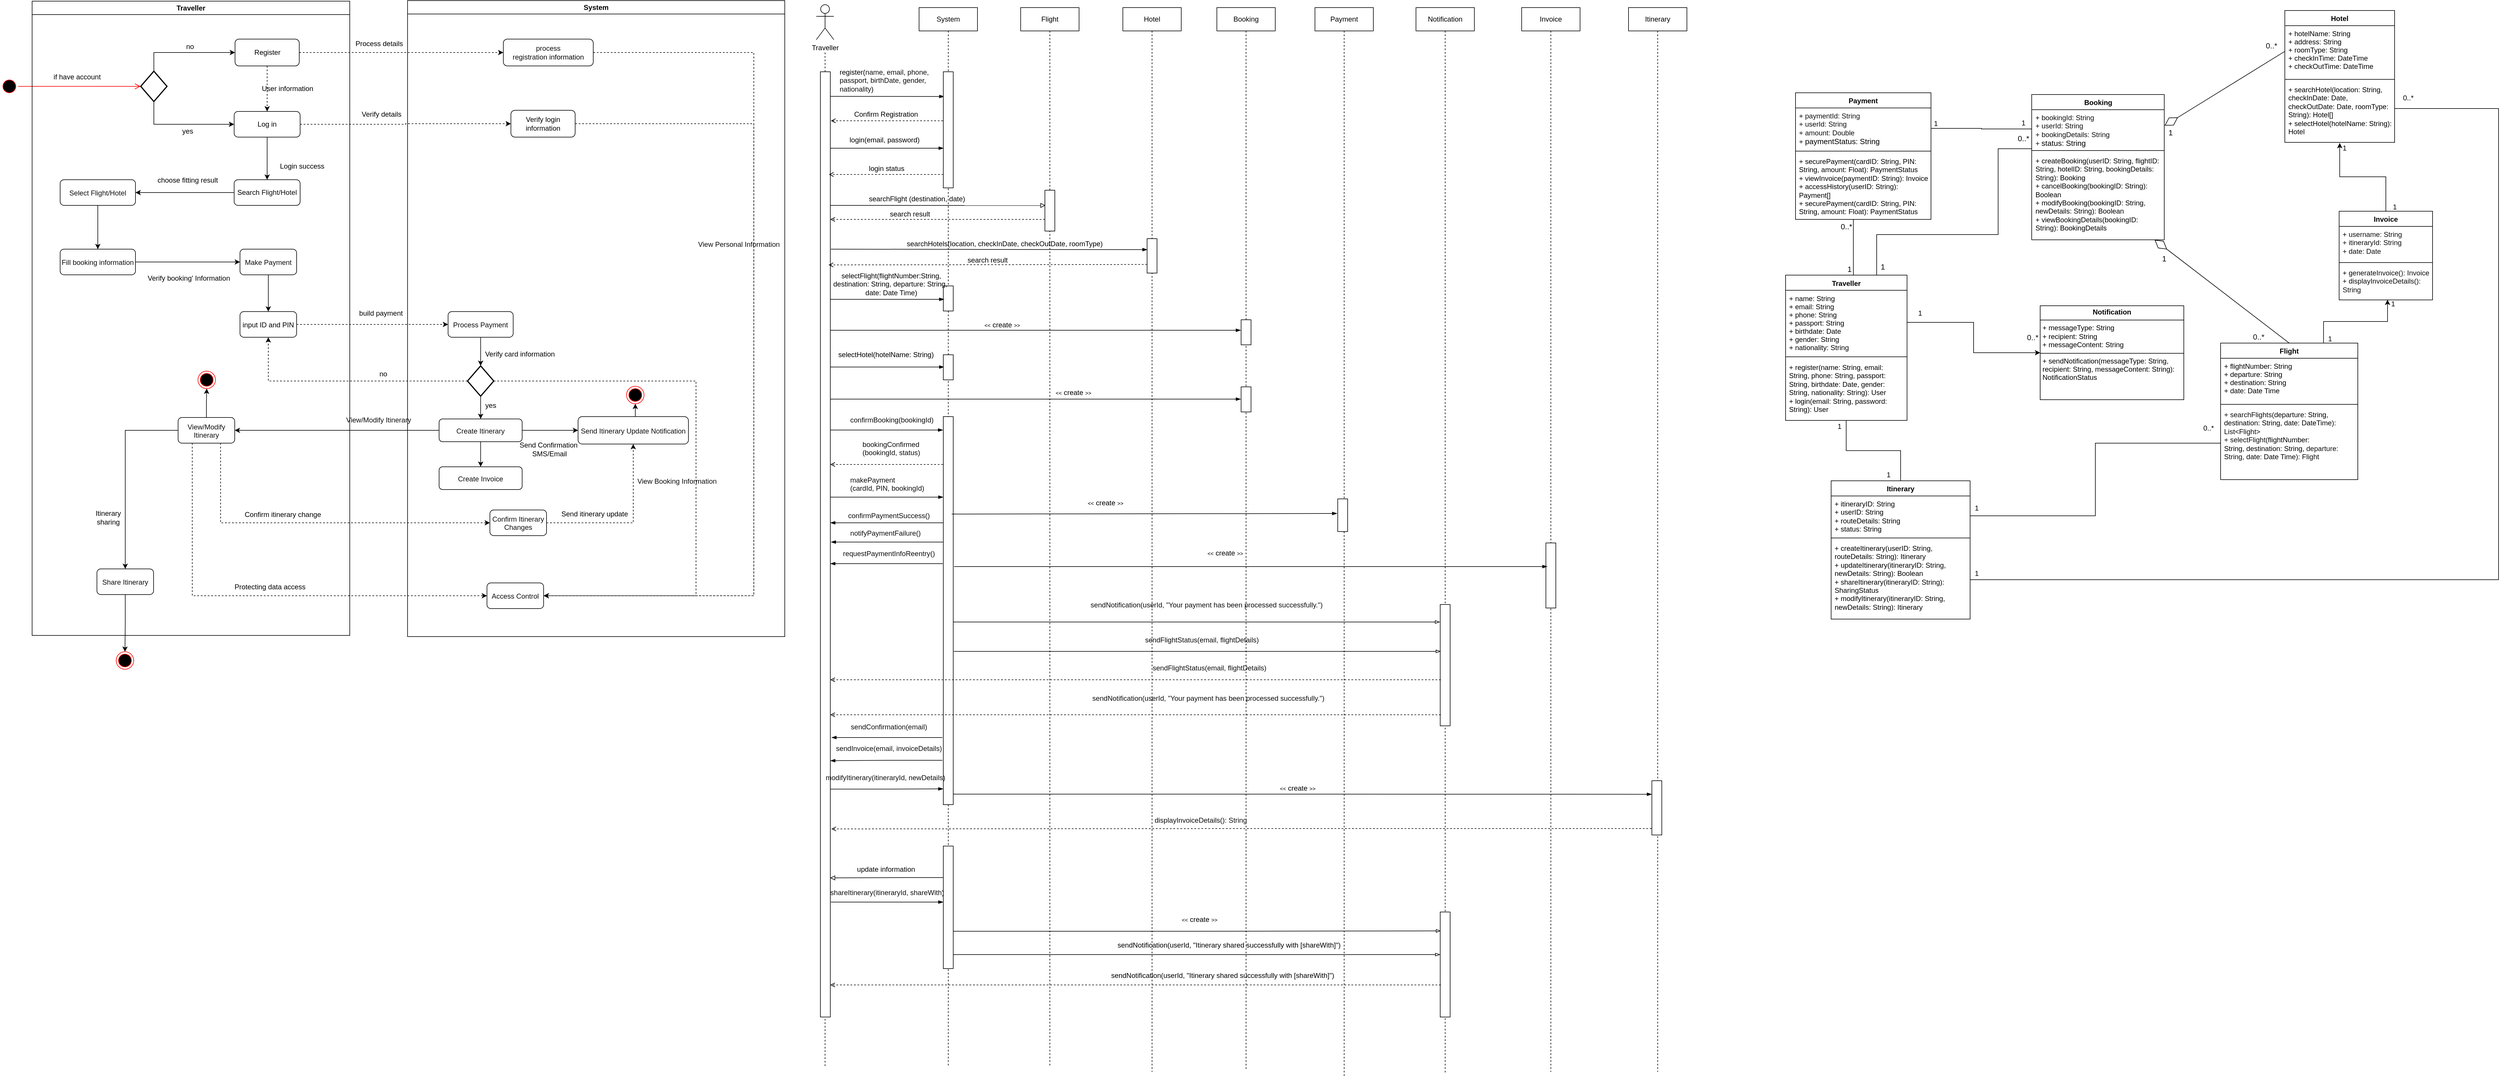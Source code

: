 <mxfile version="25.0.3">
  <diagram name="第 1 页" id="uJ18G1ZMSZO0c8KvisUK">
    <mxGraphModel dx="607" dy="738" grid="1" gridSize="10" guides="1" tooltips="1" connect="1" arrows="1" fold="1" page="1" pageScale="1" pageWidth="827" pageHeight="1169" math="0" shadow="0">
      <root>
        <mxCell id="0" />
        <mxCell id="1" parent="0" />
        <mxCell id="3Z__f5ttQTV5sjtYZmIr-1" style="edgeStyle=orthogonalEdgeStyle;rounded=0;orthogonalLoop=1;jettySize=auto;html=1;exitX=0;exitY=0.5;exitDx=0;exitDy=0;entryX=0;entryY=0.5;entryDx=0;entryDy=0;" edge="1" parent="1">
          <mxGeometry relative="1" as="geometry">
            <mxPoint x="342.25" y="894.5" as="targetPoint" />
          </mxGeometry>
        </mxCell>
        <mxCell id="3Z__f5ttQTV5sjtYZmIr-2" value="" style="ellipse;html=1;shape=startState;fillColor=#000000;strokeColor=#ff0000;direction=west;" vertex="1" parent="1">
          <mxGeometry x="943" y="155" width="30" height="30" as="geometry" />
        </mxCell>
        <mxCell id="3Z__f5ttQTV5sjtYZmIr-3" value="" style="edgeStyle=orthogonalEdgeStyle;html=1;verticalAlign=bottom;endArrow=open;endSize=8;strokeColor=#ff0000;rounded=0;" edge="1" parent="1" source="3Z__f5ttQTV5sjtYZmIr-2" target="3Z__f5ttQTV5sjtYZmIr-33">
          <mxGeometry relative="1" as="geometry">
            <mxPoint x="1116" y="145" as="targetPoint" />
          </mxGeometry>
        </mxCell>
        <mxCell id="3Z__f5ttQTV5sjtYZmIr-4" value="System" style="swimlane;whiteSpace=wrap;html=1;" vertex="1" parent="1">
          <mxGeometry x="1640" y="23" width="646" height="1090" as="geometry" />
        </mxCell>
        <mxCell id="3Z__f5ttQTV5sjtYZmIr-5" style="edgeStyle=orthogonalEdgeStyle;rounded=0;orthogonalLoop=1;jettySize=auto;html=1;exitX=1;exitY=0.5;exitDx=0;exitDy=0;entryX=1;entryY=0.5;entryDx=0;entryDy=0;dashed=1;" edge="1" parent="3Z__f5ttQTV5sjtYZmIr-4" source="3Z__f5ttQTV5sjtYZmIr-6" target="3Z__f5ttQTV5sjtYZmIr-25">
          <mxGeometry relative="1" as="geometry">
            <Array as="points">
              <mxPoint x="593" y="211" />
              <mxPoint x="593" y="1020" />
            </Array>
          </mxGeometry>
        </mxCell>
        <mxCell id="3Z__f5ttQTV5sjtYZmIr-6" value="Verify login information" style="shape=rect;html=1;rounded=1;whiteSpace=wrap;align=center;" vertex="1" parent="3Z__f5ttQTV5sjtYZmIr-4">
          <mxGeometry x="177" y="188" width="110" height="46" as="geometry" />
        </mxCell>
        <mxCell id="3Z__f5ttQTV5sjtYZmIr-7" style="edgeStyle=orthogonalEdgeStyle;rounded=0;orthogonalLoop=1;jettySize=auto;html=1;exitX=1;exitY=0.5;exitDx=0;exitDy=0;entryX=1;entryY=0.5;entryDx=0;entryDy=0;dashed=1;" edge="1" parent="3Z__f5ttQTV5sjtYZmIr-4" source="3Z__f5ttQTV5sjtYZmIr-8" target="3Z__f5ttQTV5sjtYZmIr-25">
          <mxGeometry relative="1" as="geometry">
            <Array as="points">
              <mxPoint x="593" y="89" />
              <mxPoint x="593" y="1020" />
            </Array>
          </mxGeometry>
        </mxCell>
        <mxCell id="3Z__f5ttQTV5sjtYZmIr-8" value="&lt;font face=&quot;Helvetica&quot;&gt;&lt;span style=&quot;color: rgb(14, 14, 14); text-align: start; background-color: initial;&quot;&gt;process registration&lt;/span&gt;&amp;nbsp;information&lt;/font&gt;" style="shape=rect;html=1;rounded=1;whiteSpace=wrap;align=center;" vertex="1" parent="3Z__f5ttQTV5sjtYZmIr-4">
          <mxGeometry x="164" y="66" width="154" height="46" as="geometry" />
        </mxCell>
        <mxCell id="3Z__f5ttQTV5sjtYZmIr-9" value="&lt;p style=&quot;margin: 0px; font-variant-numeric: normal; font-variant-east-asian: normal; font-variant-alternates: normal; font-size-adjust: none; font-kerning: auto; font-optical-sizing: auto; font-feature-settings: normal; font-variation-settings: normal; font-variant-position: normal; font-variant-emoji: normal; font-stretch: normal; line-height: normal; color: rgb(14, 14, 14); text-align: start;&quot; class=&quot;p1&quot;&gt;&lt;font&gt;Process Payment&lt;/font&gt;&lt;/p&gt;" style="rounded=1;whiteSpace=wrap;html=1;fontStyle=0;align=center;fontFamily=Helvetica;" vertex="1" parent="3Z__f5ttQTV5sjtYZmIr-4">
          <mxGeometry x="69.38" y="533" width="111.5" height="44" as="geometry" />
        </mxCell>
        <mxCell id="3Z__f5ttQTV5sjtYZmIr-10" style="edgeStyle=orthogonalEdgeStyle;rounded=0;orthogonalLoop=1;jettySize=auto;html=1;exitX=1;exitY=0.5;exitDx=0;exitDy=0;entryX=0;entryY=0.5;entryDx=0;entryDy=0;" edge="1" parent="3Z__f5ttQTV5sjtYZmIr-4" source="3Z__f5ttQTV5sjtYZmIr-12" target="3Z__f5ttQTV5sjtYZmIr-20">
          <mxGeometry relative="1" as="geometry" />
        </mxCell>
        <mxCell id="3Z__f5ttQTV5sjtYZmIr-11" style="edgeStyle=orthogonalEdgeStyle;rounded=0;orthogonalLoop=1;jettySize=auto;html=1;exitX=0.5;exitY=1;exitDx=0;exitDy=0;entryX=0.5;entryY=0;entryDx=0;entryDy=0;" edge="1" parent="3Z__f5ttQTV5sjtYZmIr-4" source="3Z__f5ttQTV5sjtYZmIr-12" target="3Z__f5ttQTV5sjtYZmIr-29">
          <mxGeometry relative="1" as="geometry" />
        </mxCell>
        <mxCell id="3Z__f5ttQTV5sjtYZmIr-12" value="&lt;p style=&quot;margin: 0px; font-variant-numeric: normal; font-variant-east-asian: normal; font-variant-alternates: normal; font-size-adjust: none; font-kerning: auto; font-optical-sizing: auto; font-feature-settings: normal; font-variation-settings: normal; font-variant-position: normal; font-variant-emoji: normal; font-stretch: normal; line-height: normal; color: rgb(14, 14, 14); text-align: start;&quot; class=&quot;p1&quot;&gt;&lt;font&gt;Create Itinerary&lt;/font&gt;&lt;/p&gt;" style="rounded=1;whiteSpace=wrap;html=1;fontStyle=0;align=center;fontFamily=Helvetica;" vertex="1" parent="3Z__f5ttQTV5sjtYZmIr-4">
          <mxGeometry x="54.0" y="717" width="142.25" height="39" as="geometry" />
        </mxCell>
        <mxCell id="3Z__f5ttQTV5sjtYZmIr-13" value="Send Confirmation&lt;div&gt;&amp;nbsp;SMS/Email&lt;/div&gt;" style="text;html=1;align=center;verticalAlign=middle;resizable=0;points=[];autosize=1;strokeColor=none;fillColor=none;" vertex="1" parent="3Z__f5ttQTV5sjtYZmIr-4">
          <mxGeometry x="182.5" y="748" width="117" height="41" as="geometry" />
        </mxCell>
        <mxCell id="3Z__f5ttQTV5sjtYZmIr-14" style="edgeStyle=orthogonalEdgeStyle;rounded=0;orthogonalLoop=1;jettySize=auto;html=1;exitX=0.5;exitY=1;exitDx=0;exitDy=0;exitPerimeter=0;" edge="1" parent="3Z__f5ttQTV5sjtYZmIr-4" source="3Z__f5ttQTV5sjtYZmIr-16" target="3Z__f5ttQTV5sjtYZmIr-12">
          <mxGeometry relative="1" as="geometry" />
        </mxCell>
        <mxCell id="3Z__f5ttQTV5sjtYZmIr-15" style="edgeStyle=orthogonalEdgeStyle;rounded=0;orthogonalLoop=1;jettySize=auto;html=1;exitX=1;exitY=0.5;exitDx=0;exitDy=0;exitPerimeter=0;entryX=1;entryY=0.5;entryDx=0;entryDy=0;dashed=1;" edge="1" parent="3Z__f5ttQTV5sjtYZmIr-4" source="3Z__f5ttQTV5sjtYZmIr-16" target="3Z__f5ttQTV5sjtYZmIr-25">
          <mxGeometry relative="1" as="geometry">
            <Array as="points">
              <mxPoint x="494" y="652" />
              <mxPoint x="494" y="1020" />
            </Array>
          </mxGeometry>
        </mxCell>
        <mxCell id="3Z__f5ttQTV5sjtYZmIr-16" value="" style="strokeWidth=2;html=1;shape=mxgraph.flowchart.decision;whiteSpace=wrap;" vertex="1" parent="3Z__f5ttQTV5sjtYZmIr-4">
          <mxGeometry x="102.63" y="626" width="45" height="52" as="geometry" />
        </mxCell>
        <mxCell id="3Z__f5ttQTV5sjtYZmIr-17" style="edgeStyle=orthogonalEdgeStyle;rounded=0;orthogonalLoop=1;jettySize=auto;html=1;exitX=0.5;exitY=1;exitDx=0;exitDy=0;entryX=0.5;entryY=0;entryDx=0;entryDy=0;entryPerimeter=0;" edge="1" parent="3Z__f5ttQTV5sjtYZmIr-4" source="3Z__f5ttQTV5sjtYZmIr-9" target="3Z__f5ttQTV5sjtYZmIr-16">
          <mxGeometry relative="1" as="geometry" />
        </mxCell>
        <mxCell id="3Z__f5ttQTV5sjtYZmIr-18" value="yes" style="text;html=1;align=center;verticalAlign=middle;resizable=0;points=[];autosize=1;strokeColor=none;fillColor=none;" vertex="1" parent="3Z__f5ttQTV5sjtYZmIr-4">
          <mxGeometry x="123" y="681" width="37" height="26" as="geometry" />
        </mxCell>
        <mxCell id="3Z__f5ttQTV5sjtYZmIr-19" style="edgeStyle=orthogonalEdgeStyle;rounded=0;orthogonalLoop=1;jettySize=auto;html=1;exitX=0.5;exitY=0;exitDx=0;exitDy=0;entryX=0.5;entryY=1;entryDx=0;entryDy=0;" edge="1" parent="3Z__f5ttQTV5sjtYZmIr-4" source="3Z__f5ttQTV5sjtYZmIr-20" target="3Z__f5ttQTV5sjtYZmIr-28">
          <mxGeometry relative="1" as="geometry" />
        </mxCell>
        <mxCell id="3Z__f5ttQTV5sjtYZmIr-20" value="&lt;p style=&quot;margin: 0px; font-variant-numeric: normal; font-variant-east-asian: normal; font-variant-alternates: normal; font-size-adjust: none; font-kerning: auto; font-optical-sizing: auto; font-feature-settings: normal; font-variation-settings: normal; font-variant-position: normal; font-variant-emoji: normal; font-stretch: normal; line-height: normal; color: rgb(14, 14, 14); text-align: start;&quot; class=&quot;p1&quot;&gt;&lt;font face=&quot;Helvetica&quot;&gt;Send Itinerary Update Notification&lt;/font&gt;&lt;/p&gt;" style="rounded=1;whiteSpace=wrap;html=1;fontStyle=0;align=center;fontFamily=Helvetica;" vertex="1" parent="3Z__f5ttQTV5sjtYZmIr-4">
          <mxGeometry x="292" y="713" width="189" height="47" as="geometry" />
        </mxCell>
        <mxCell id="3Z__f5ttQTV5sjtYZmIr-21" value="Verify card information" style="text;html=1;align=center;verticalAlign=middle;resizable=0;points=[];autosize=1;strokeColor=none;fillColor=none;" vertex="1" parent="3Z__f5ttQTV5sjtYZmIr-4">
          <mxGeometry x="123" y="593" width="137" height="26" as="geometry" />
        </mxCell>
        <mxCell id="3Z__f5ttQTV5sjtYZmIr-22" style="edgeStyle=orthogonalEdgeStyle;rounded=0;orthogonalLoop=1;jettySize=auto;html=1;exitX=1;exitY=0.5;exitDx=0;exitDy=0;entryX=0.5;entryY=1;entryDx=0;entryDy=0;dashed=1;" edge="1" parent="3Z__f5ttQTV5sjtYZmIr-4" source="3Z__f5ttQTV5sjtYZmIr-23" target="3Z__f5ttQTV5sjtYZmIr-20">
          <mxGeometry relative="1" as="geometry" />
        </mxCell>
        <mxCell id="3Z__f5ttQTV5sjtYZmIr-23" value="&lt;p style=&quot;margin: 0px; font-variant-numeric: normal; font-variant-east-asian: normal; font-variant-alternates: normal; font-size-adjust: none; font-kerning: auto; font-optical-sizing: auto; font-feature-settings: normal; font-variation-settings: normal; font-variant-position: normal; font-variant-emoji: normal; font-stretch: normal; line-height: normal; color: rgb(14, 14, 14);&quot; class=&quot;p1&quot;&gt;&lt;font face=&quot;Helvetica&quot;&gt;Confirm Itinerary Changes&lt;/font&gt;&lt;/p&gt;" style="rounded=1;whiteSpace=wrap;html=1;fontStyle=0;align=center;fontFamily=Helvetica;" vertex="1" parent="3Z__f5ttQTV5sjtYZmIr-4">
          <mxGeometry x="141" y="873" width="97" height="44" as="geometry" />
        </mxCell>
        <mxCell id="3Z__f5ttQTV5sjtYZmIr-24" value="Send itinerary update" style="text;html=1;align=center;verticalAlign=middle;resizable=0;points=[];autosize=1;strokeColor=none;fillColor=none;" vertex="1" parent="3Z__f5ttQTV5sjtYZmIr-4">
          <mxGeometry x="254" y="867" width="132" height="26" as="geometry" />
        </mxCell>
        <mxCell id="3Z__f5ttQTV5sjtYZmIr-25" value="&lt;p style=&quot;margin: 0px; font-variant-numeric: normal; font-variant-east-asian: normal; font-variant-alternates: normal; font-size-adjust: none; font-kerning: auto; font-optical-sizing: auto; font-feature-settings: normal; font-variation-settings: normal; font-variant-position: normal; font-variant-emoji: normal; font-stretch: normal; line-height: normal; color: rgb(14, 14, 14); text-align: start;&quot; class=&quot;p1&quot;&gt;&lt;font face=&quot;Helvetica&quot;&gt;Access Control&lt;/font&gt;&lt;/p&gt;" style="rounded=1;whiteSpace=wrap;html=1;fontStyle=0;align=center;fontFamily=Helvetica;" vertex="1" parent="3Z__f5ttQTV5sjtYZmIr-4">
          <mxGeometry x="136" y="998" width="97" height="44" as="geometry" />
        </mxCell>
        <mxCell id="3Z__f5ttQTV5sjtYZmIr-26" value="&lt;p style=&quot;margin: 0px; font-variant-numeric: normal; font-variant-east-asian: normal; font-variant-alternates: normal; font-size-adjust: none; font-kerning: auto; font-optical-sizing: auto; font-feature-settings: normal; font-variation-settings: normal; font-variant-position: normal; font-variant-emoji: normal; font-stretch: normal; line-height: normal; color: rgb(14, 14, 14); text-align: start; text-wrap-mode: wrap;&quot; class=&quot;p1&quot;&gt;&lt;font face=&quot;Helvetica&quot;&gt;View Personal Information&lt;/font&gt;&lt;/p&gt;" style="text;html=1;align=center;verticalAlign=middle;resizable=0;points=[];autosize=1;strokeColor=none;fillColor=none;" vertex="1" parent="3Z__f5ttQTV5sjtYZmIr-4">
          <mxGeometry x="488" y="404" width="158" height="26" as="geometry" />
        </mxCell>
        <mxCell id="3Z__f5ttQTV5sjtYZmIr-27" value="&lt;p style=&quot;margin: 0px; font-variant-numeric: normal; font-variant-east-asian: normal; font-variant-alternates: normal; font-size-adjust: none; font-kerning: auto; font-optical-sizing: auto; font-feature-settings: normal; font-variation-settings: normal; font-variant-position: normal; font-variant-emoji: normal; font-stretch: normal; line-height: normal; color: rgb(14, 14, 14); text-align: start; text-wrap-mode: wrap;&quot; class=&quot;p1&quot;&gt;&lt;font face=&quot;Helvetica&quot;&gt;View Booking Information&lt;/font&gt;&lt;/p&gt;" style="text;html=1;align=center;verticalAlign=middle;resizable=0;points=[];autosize=1;strokeColor=none;fillColor=none;" vertex="1" parent="3Z__f5ttQTV5sjtYZmIr-4">
          <mxGeometry x="384" y="810" width="154" height="26" as="geometry" />
        </mxCell>
        <mxCell id="3Z__f5ttQTV5sjtYZmIr-28" value="" style="ellipse;html=1;shape=endState;fillColor=#000000;strokeColor=#ff0000;" vertex="1" parent="3Z__f5ttQTV5sjtYZmIr-4">
          <mxGeometry x="375" y="661" width="30" height="30" as="geometry" />
        </mxCell>
        <mxCell id="3Z__f5ttQTV5sjtYZmIr-29" value="&lt;p style=&quot;margin: 0px; font-variant-numeric: normal; font-variant-east-asian: normal; font-variant-alternates: normal; font-size-adjust: none; font-kerning: auto; font-optical-sizing: auto; font-feature-settings: normal; font-variation-settings: normal; font-variant-position: normal; font-variant-emoji: normal; font-stretch: normal; line-height: normal; color: rgb(14, 14, 14); text-align: start;&quot; class=&quot;p1&quot;&gt;&lt;font&gt;Create Invoice&lt;/font&gt;&lt;/p&gt;" style="rounded=1;whiteSpace=wrap;html=1;fontStyle=0;align=center;fontFamily=Helvetica;" vertex="1" parent="3Z__f5ttQTV5sjtYZmIr-4">
          <mxGeometry x="54.01" y="799" width="142.25" height="39" as="geometry" />
        </mxCell>
        <mxCell id="3Z__f5ttQTV5sjtYZmIr-30" value="Traveller" style="swimlane;whiteSpace=wrap;html=1;" vertex="1" parent="1">
          <mxGeometry x="997" y="24" width="544" height="1087" as="geometry" />
        </mxCell>
        <mxCell id="3Z__f5ttQTV5sjtYZmIr-31" style="edgeStyle=orthogonalEdgeStyle;rounded=0;orthogonalLoop=1;jettySize=auto;html=1;exitX=0.5;exitY=1;exitDx=0;exitDy=0;exitPerimeter=0;entryX=0;entryY=0.5;entryDx=0;entryDy=0;" edge="1" parent="3Z__f5ttQTV5sjtYZmIr-30" source="3Z__f5ttQTV5sjtYZmIr-33" target="3Z__f5ttQTV5sjtYZmIr-37">
          <mxGeometry relative="1" as="geometry" />
        </mxCell>
        <mxCell id="3Z__f5ttQTV5sjtYZmIr-32" style="edgeStyle=orthogonalEdgeStyle;rounded=0;orthogonalLoop=1;jettySize=auto;html=1;exitX=0.5;exitY=0;exitDx=0;exitDy=0;exitPerimeter=0;entryX=0;entryY=0.5;entryDx=0;entryDy=0;" edge="1" parent="3Z__f5ttQTV5sjtYZmIr-30" source="3Z__f5ttQTV5sjtYZmIr-33" target="3Z__f5ttQTV5sjtYZmIr-35">
          <mxGeometry relative="1" as="geometry" />
        </mxCell>
        <mxCell id="3Z__f5ttQTV5sjtYZmIr-33" value="" style="strokeWidth=2;html=1;shape=mxgraph.flowchart.decision;whiteSpace=wrap;" vertex="1" parent="3Z__f5ttQTV5sjtYZmIr-30">
          <mxGeometry x="186" y="120" width="45" height="52" as="geometry" />
        </mxCell>
        <mxCell id="3Z__f5ttQTV5sjtYZmIr-34" style="edgeStyle=orthogonalEdgeStyle;rounded=0;orthogonalLoop=1;jettySize=auto;html=1;exitX=0.5;exitY=1;exitDx=0;exitDy=0;dashed=1;" edge="1" parent="3Z__f5ttQTV5sjtYZmIr-30" source="3Z__f5ttQTV5sjtYZmIr-35" target="3Z__f5ttQTV5sjtYZmIr-37">
          <mxGeometry relative="1" as="geometry" />
        </mxCell>
        <mxCell id="3Z__f5ttQTV5sjtYZmIr-35" value="Register" style="shape=rect;html=1;rounded=1;whiteSpace=wrap;align=center;" vertex="1" parent="3Z__f5ttQTV5sjtYZmIr-30">
          <mxGeometry x="347.5" y="65" width="110" height="46" as="geometry" />
        </mxCell>
        <mxCell id="3Z__f5ttQTV5sjtYZmIr-36" style="edgeStyle=orthogonalEdgeStyle;rounded=0;orthogonalLoop=1;jettySize=auto;html=1;exitX=0.5;exitY=1;exitDx=0;exitDy=0;entryX=0.5;entryY=0;entryDx=0;entryDy=0;" edge="1" parent="3Z__f5ttQTV5sjtYZmIr-30" source="3Z__f5ttQTV5sjtYZmIr-37" target="3Z__f5ttQTV5sjtYZmIr-43">
          <mxGeometry relative="1" as="geometry" />
        </mxCell>
        <mxCell id="3Z__f5ttQTV5sjtYZmIr-37" value="Log in" style="shape=rect;html=1;rounded=1;whiteSpace=wrap;align=center;" vertex="1" parent="3Z__f5ttQTV5sjtYZmIr-30">
          <mxGeometry x="346" y="189" width="113" height="44" as="geometry" />
        </mxCell>
        <mxCell id="3Z__f5ttQTV5sjtYZmIr-38" value="User information" style="text;html=1;align=center;verticalAlign=middle;resizable=0;points=[];autosize=1;strokeColor=none;fillColor=none;" vertex="1" parent="3Z__f5ttQTV5sjtYZmIr-30">
          <mxGeometry x="384" y="137" width="106" height="26" as="geometry" />
        </mxCell>
        <mxCell id="3Z__f5ttQTV5sjtYZmIr-39" value="yes" style="text;html=1;align=center;verticalAlign=middle;resizable=0;points=[];autosize=1;strokeColor=none;fillColor=none;" vertex="1" parent="3Z__f5ttQTV5sjtYZmIr-30">
          <mxGeometry x="247" y="210" width="37" height="26" as="geometry" />
        </mxCell>
        <mxCell id="3Z__f5ttQTV5sjtYZmIr-40" value="no" style="text;html=1;align=center;verticalAlign=middle;resizable=0;points=[];autosize=1;strokeColor=none;fillColor=none;" vertex="1" parent="3Z__f5ttQTV5sjtYZmIr-30">
          <mxGeometry x="254" y="65" width="31" height="26" as="geometry" />
        </mxCell>
        <mxCell id="3Z__f5ttQTV5sjtYZmIr-41" value="&amp;nbsp;if have account" style="text;html=1;align=center;verticalAlign=middle;resizable=0;points=[];autosize=1;strokeColor=none;fillColor=none;" vertex="1" parent="3Z__f5ttQTV5sjtYZmIr-30">
          <mxGeometry x="24" y="117" width="102" height="26" as="geometry" />
        </mxCell>
        <mxCell id="3Z__f5ttQTV5sjtYZmIr-42" style="edgeStyle=orthogonalEdgeStyle;rounded=0;orthogonalLoop=1;jettySize=auto;html=1;exitX=0;exitY=0.5;exitDx=0;exitDy=0;entryX=1;entryY=0.5;entryDx=0;entryDy=0;" edge="1" parent="3Z__f5ttQTV5sjtYZmIr-30" source="3Z__f5ttQTV5sjtYZmIr-43" target="3Z__f5ttQTV5sjtYZmIr-46">
          <mxGeometry relative="1" as="geometry" />
        </mxCell>
        <mxCell id="3Z__f5ttQTV5sjtYZmIr-43" value="&lt;font face=&quot;Helvetica&quot;&gt;Search&amp;nbsp;&lt;span style=&quot;color: rgb(14, 14, 14); text-align: start; background-color: initial;&quot;&gt;Flight/Hotel&lt;/span&gt;&lt;/font&gt;" style="shape=rect;html=1;rounded=1;whiteSpace=wrap;align=center;" vertex="1" parent="3Z__f5ttQTV5sjtYZmIr-30">
          <mxGeometry x="346" y="306" width="113" height="44" as="geometry" />
        </mxCell>
        <mxCell id="3Z__f5ttQTV5sjtYZmIr-44" value="Login success" style="text;html=1;align=center;verticalAlign=middle;resizable=0;points=[];autosize=1;strokeColor=none;fillColor=none;" vertex="1" parent="3Z__f5ttQTV5sjtYZmIr-30">
          <mxGeometry x="415" y="270" width="94" height="26" as="geometry" />
        </mxCell>
        <mxCell id="3Z__f5ttQTV5sjtYZmIr-45" style="edgeStyle=orthogonalEdgeStyle;rounded=0;orthogonalLoop=1;jettySize=auto;html=1;exitX=0.5;exitY=1;exitDx=0;exitDy=0;entryX=0.5;entryY=0;entryDx=0;entryDy=0;" edge="1" parent="3Z__f5ttQTV5sjtYZmIr-30" source="3Z__f5ttQTV5sjtYZmIr-46" target="3Z__f5ttQTV5sjtYZmIr-49">
          <mxGeometry relative="1" as="geometry" />
        </mxCell>
        <mxCell id="3Z__f5ttQTV5sjtYZmIr-46" value="&lt;p style=&quot;margin: 0px; font-variant-numeric: normal; font-variant-east-asian: normal; font-variant-alternates: normal; font-size-adjust: none; font-kerning: auto; font-optical-sizing: auto; font-feature-settings: normal; font-variation-settings: normal; font-variant-position: normal; font-variant-emoji: normal; font-stretch: normal; line-height: normal; color: rgb(14, 14, 14); text-align: start;&quot; class=&quot;p1&quot;&gt;&lt;font face=&quot;Helvetica&quot;&gt;Select Flight/Hotel&lt;/font&gt;&lt;/p&gt;" style="shape=rect;html=1;rounded=1;whiteSpace=wrap;align=center;" vertex="1" parent="3Z__f5ttQTV5sjtYZmIr-30">
          <mxGeometry x="48" y="306" width="129" height="44" as="geometry" />
        </mxCell>
        <mxCell id="3Z__f5ttQTV5sjtYZmIr-47" style="edgeStyle=orthogonalEdgeStyle;rounded=0;orthogonalLoop=1;jettySize=auto;html=1;exitX=0.5;exitY=1;exitDx=0;exitDy=0;entryX=0.5;entryY=0;entryDx=0;entryDy=0;" edge="1" parent="3Z__f5ttQTV5sjtYZmIr-30" source="3Z__f5ttQTV5sjtYZmIr-48" target="3Z__f5ttQTV5sjtYZmIr-52">
          <mxGeometry relative="1" as="geometry" />
        </mxCell>
        <mxCell id="3Z__f5ttQTV5sjtYZmIr-48" value="&lt;p style=&quot;margin: 0px; font-variant-numeric: normal; font-variant-east-asian: normal; font-variant-alternates: normal; font-size-adjust: none; font-kerning: auto; font-optical-sizing: auto; font-feature-settings: normal; font-variation-settings: normal; font-variant-position: normal; font-variant-emoji: normal; font-stretch: normal; line-height: normal; color: rgb(14, 14, 14); text-align: start;&quot; class=&quot;p1&quot;&gt;&lt;font&gt;Make Payment&lt;/font&gt;&lt;/p&gt;" style="rounded=1;whiteSpace=wrap;html=1;fontStyle=0;align=center;fontFamily=Helvetica;" vertex="1" parent="3Z__f5ttQTV5sjtYZmIr-30">
          <mxGeometry x="356" y="425" width="97" height="44" as="geometry" />
        </mxCell>
        <mxCell id="3Z__f5ttQTV5sjtYZmIr-49" value="&lt;p style=&quot;margin: 0px; font-variant-numeric: normal; font-variant-east-asian: normal; font-variant-alternates: normal; font-size-adjust: none; font-kerning: auto; font-optical-sizing: auto; font-feature-settings: normal; font-variation-settings: normal; font-variant-position: normal; font-variant-emoji: normal; font-stretch: normal; line-height: normal; color: rgb(14, 14, 14);&quot; class=&quot;p1&quot;&gt;&lt;font face=&quot;Helvetica&quot;&gt;Fill booking information&lt;/font&gt;&lt;/p&gt;" style="shape=rect;html=1;rounded=1;whiteSpace=wrap;align=center;" vertex="1" parent="3Z__f5ttQTV5sjtYZmIr-30">
          <mxGeometry x="48" y="425" width="129" height="44" as="geometry" />
        </mxCell>
        <mxCell id="3Z__f5ttQTV5sjtYZmIr-50" style="edgeStyle=orthogonalEdgeStyle;rounded=0;orthogonalLoop=1;jettySize=auto;html=1;exitX=1;exitY=0.5;exitDx=0;exitDy=0;entryX=0;entryY=0.5;entryDx=0;entryDy=0;" edge="1" parent="3Z__f5ttQTV5sjtYZmIr-30" source="3Z__f5ttQTV5sjtYZmIr-49" target="3Z__f5ttQTV5sjtYZmIr-48">
          <mxGeometry relative="1" as="geometry">
            <mxPoint x="231" y="491" as="targetPoint" />
          </mxGeometry>
        </mxCell>
        <mxCell id="3Z__f5ttQTV5sjtYZmIr-51" value="Verify booking&#39; Information" style="text;html=1;align=center;verticalAlign=middle;resizable=0;points=[];autosize=1;strokeColor=none;fillColor=none;" vertex="1" parent="3Z__f5ttQTV5sjtYZmIr-30">
          <mxGeometry x="188" y="462" width="159" height="26" as="geometry" />
        </mxCell>
        <mxCell id="3Z__f5ttQTV5sjtYZmIr-52" value="&lt;p style=&quot;margin: 0px; font-variant-numeric: normal; font-variant-east-asian: normal; font-variant-alternates: normal; font-size-adjust: none; font-kerning: auto; font-optical-sizing: auto; font-feature-settings: normal; font-variation-settings: normal; font-variant-position: normal; font-variant-emoji: normal; font-stretch: normal; line-height: normal; color: rgb(14, 14, 14); text-align: start;&quot; class=&quot;p1&quot;&gt;&lt;span style=&quot;color: rgb(0, 0, 0); text-align: center; text-wrap-mode: nowrap;&quot;&gt;input ID and PIN&lt;/span&gt;&lt;/p&gt;" style="rounded=1;whiteSpace=wrap;html=1;fontStyle=0;align=center;fontFamily=Helvetica;" vertex="1" parent="3Z__f5ttQTV5sjtYZmIr-30">
          <mxGeometry x="356" y="532" width="97" height="44" as="geometry" />
        </mxCell>
        <mxCell id="3Z__f5ttQTV5sjtYZmIr-53" value="choose fitting result" style="text;html=1;align=center;verticalAlign=middle;resizable=0;points=[];autosize=1;strokeColor=none;fillColor=none;" vertex="1" parent="3Z__f5ttQTV5sjtYZmIr-30">
          <mxGeometry x="205" y="294" width="121" height="26" as="geometry" />
        </mxCell>
        <mxCell id="3Z__f5ttQTV5sjtYZmIr-54" style="edgeStyle=orthogonalEdgeStyle;rounded=0;orthogonalLoop=1;jettySize=auto;html=1;exitX=0;exitY=0.5;exitDx=0;exitDy=0;entryX=0.5;entryY=0;entryDx=0;entryDy=0;" edge="1" parent="3Z__f5ttQTV5sjtYZmIr-30" source="3Z__f5ttQTV5sjtYZmIr-56" target="3Z__f5ttQTV5sjtYZmIr-57">
          <mxGeometry relative="1" as="geometry" />
        </mxCell>
        <mxCell id="3Z__f5ttQTV5sjtYZmIr-55" style="edgeStyle=orthogonalEdgeStyle;rounded=0;orthogonalLoop=1;jettySize=auto;html=1;exitX=0.5;exitY=0;exitDx=0;exitDy=0;entryX=0.5;entryY=1;entryDx=0;entryDy=0;" edge="1" parent="3Z__f5ttQTV5sjtYZmIr-30" source="3Z__f5ttQTV5sjtYZmIr-56" target="3Z__f5ttQTV5sjtYZmIr-59">
          <mxGeometry relative="1" as="geometry" />
        </mxCell>
        <mxCell id="3Z__f5ttQTV5sjtYZmIr-56" value="&lt;p style=&quot;margin: 0px; font-variant-numeric: normal; font-variant-east-asian: normal; font-variant-alternates: normal; font-size-adjust: none; font-kerning: auto; font-optical-sizing: auto; font-feature-settings: normal; font-variation-settings: normal; font-variant-position: normal; font-variant-emoji: normal; font-stretch: normal; line-height: normal; color: rgb(14, 14, 14);&quot; class=&quot;p1&quot;&gt;&lt;font face=&quot;Helvetica&quot;&gt;View/Modify Itinerary&lt;/font&gt;&lt;/p&gt;" style="rounded=1;whiteSpace=wrap;html=1;fontStyle=0;align=center;fontFamily=Helvetica;" vertex="1" parent="3Z__f5ttQTV5sjtYZmIr-30">
          <mxGeometry x="250" y="713.5" width="97" height="44" as="geometry" />
        </mxCell>
        <mxCell id="3Z__f5ttQTV5sjtYZmIr-57" value="&lt;p style=&quot;margin: 0px; font-variant-numeric: normal; font-variant-east-asian: normal; font-variant-alternates: normal; font-size-adjust: none; font-kerning: auto; font-optical-sizing: auto; font-feature-settings: normal; font-variation-settings: normal; font-variant-position: normal; font-variant-emoji: normal; font-stretch: normal; line-height: normal; color: rgb(14, 14, 14);&quot; class=&quot;p1&quot;&gt;&lt;font face=&quot;Helvetica&quot;&gt;Share Itinerary&lt;/font&gt;&lt;/p&gt;" style="rounded=1;whiteSpace=wrap;html=1;fontStyle=0;align=center;fontFamily=Helvetica;" vertex="1" parent="3Z__f5ttQTV5sjtYZmIr-30">
          <mxGeometry x="111" y="973" width="97" height="44" as="geometry" />
        </mxCell>
        <mxCell id="3Z__f5ttQTV5sjtYZmIr-58" value="Protecting data access" style="text;html=1;align=center;verticalAlign=middle;resizable=0;points=[];autosize=1;strokeColor=none;fillColor=none;" vertex="1" parent="3Z__f5ttQTV5sjtYZmIr-30">
          <mxGeometry x="337" y="991" width="139" height="26" as="geometry" />
        </mxCell>
        <mxCell id="3Z__f5ttQTV5sjtYZmIr-59" value="" style="ellipse;html=1;shape=endState;fillColor=#000000;strokeColor=#ff0000;" vertex="1" parent="3Z__f5ttQTV5sjtYZmIr-30">
          <mxGeometry x="284" y="634" width="30" height="30" as="geometry" />
        </mxCell>
        <mxCell id="3Z__f5ttQTV5sjtYZmIr-60" style="edgeStyle=orthogonalEdgeStyle;rounded=0;orthogonalLoop=1;jettySize=auto;html=1;exitX=1;exitY=0.5;exitDx=0;exitDy=0;entryX=0;entryY=0.5;entryDx=0;entryDy=0;dashed=1;" edge="1" parent="1" source="3Z__f5ttQTV5sjtYZmIr-35" target="3Z__f5ttQTV5sjtYZmIr-8">
          <mxGeometry relative="1" as="geometry">
            <mxPoint x="1676" y="113.0" as="targetPoint" />
            <mxPoint x="1352" y="113" as="sourcePoint" />
          </mxGeometry>
        </mxCell>
        <mxCell id="3Z__f5ttQTV5sjtYZmIr-61" style="edgeStyle=orthogonalEdgeStyle;rounded=0;orthogonalLoop=1;jettySize=auto;html=1;exitX=1;exitY=0.5;exitDx=0;exitDy=0;entryX=0;entryY=0.5;entryDx=0;entryDy=0;dashed=1;" edge="1" parent="1" source="3Z__f5ttQTV5sjtYZmIr-37" target="3Z__f5ttQTV5sjtYZmIr-6">
          <mxGeometry relative="1" as="geometry">
            <mxPoint x="1776" y="232.0" as="targetPoint" />
          </mxGeometry>
        </mxCell>
        <mxCell id="3Z__f5ttQTV5sjtYZmIr-62" value="Process details" style="text;html=1;align=center;verticalAlign=middle;resizable=0;points=[];autosize=1;strokeColor=none;fillColor=none;fontFamily=Helvetica;" vertex="1" parent="1">
          <mxGeometry x="1541" y="84" width="99" height="26" as="geometry" />
        </mxCell>
        <mxCell id="3Z__f5ttQTV5sjtYZmIr-63" value="Verify details" style="text;html=1;align=center;verticalAlign=middle;resizable=0;points=[];autosize=1;strokeColor=none;fillColor=none;fontFamily=Helvetica;" vertex="1" parent="1">
          <mxGeometry x="1551.5" y="205" width="86" height="26" as="geometry" />
        </mxCell>
        <mxCell id="3Z__f5ttQTV5sjtYZmIr-64" style="edgeStyle=orthogonalEdgeStyle;rounded=0;orthogonalLoop=1;jettySize=auto;html=1;exitX=1;exitY=0.5;exitDx=0;exitDy=0;dashed=1;" edge="1" parent="1" source="3Z__f5ttQTV5sjtYZmIr-52" target="3Z__f5ttQTV5sjtYZmIr-9">
          <mxGeometry relative="1" as="geometry" />
        </mxCell>
        <mxCell id="3Z__f5ttQTV5sjtYZmIr-65" style="edgeStyle=orthogonalEdgeStyle;rounded=0;orthogonalLoop=1;jettySize=auto;html=1;exitX=0;exitY=0.5;exitDx=0;exitDy=0;exitPerimeter=0;entryX=0.5;entryY=1;entryDx=0;entryDy=0;dashed=1;" edge="1" parent="1" source="3Z__f5ttQTV5sjtYZmIr-16" target="3Z__f5ttQTV5sjtYZmIr-52">
          <mxGeometry relative="1" as="geometry" />
        </mxCell>
        <mxCell id="3Z__f5ttQTV5sjtYZmIr-66" value="no" style="text;html=1;align=center;verticalAlign=middle;resizable=0;points=[];autosize=1;strokeColor=none;fillColor=none;" vertex="1" parent="1">
          <mxGeometry x="1582" y="650" width="31" height="26" as="geometry" />
        </mxCell>
        <mxCell id="3Z__f5ttQTV5sjtYZmIr-67" value="build payment" style="text;html=1;align=center;verticalAlign=middle;resizable=0;points=[];autosize=1;strokeColor=none;fillColor=none;" vertex="1" parent="1">
          <mxGeometry x="1547" y="546" width="93" height="26" as="geometry" />
        </mxCell>
        <mxCell id="3Z__f5ttQTV5sjtYZmIr-68" style="edgeStyle=orthogonalEdgeStyle;rounded=0;orthogonalLoop=1;jettySize=auto;html=1;exitX=0;exitY=0.5;exitDx=0;exitDy=0;entryX=1;entryY=0.5;entryDx=0;entryDy=0;" edge="1" parent="1" source="3Z__f5ttQTV5sjtYZmIr-12" target="3Z__f5ttQTV5sjtYZmIr-56">
          <mxGeometry relative="1" as="geometry" />
        </mxCell>
        <mxCell id="3Z__f5ttQTV5sjtYZmIr-69" value="&lt;span style=&quot;color: rgb(14, 14, 14); text-wrap-mode: wrap;&quot;&gt;View/Modify Itinerary&lt;/span&gt;" style="text;html=1;align=center;verticalAlign=middle;resizable=0;points=[];autosize=1;strokeColor=none;fillColor=none;" vertex="1" parent="1">
          <mxGeometry x="1525" y="729" width="129" height="26" as="geometry" />
        </mxCell>
        <mxCell id="3Z__f5ttQTV5sjtYZmIr-70" style="edgeStyle=orthogonalEdgeStyle;rounded=0;orthogonalLoop=1;jettySize=auto;html=1;exitX=0.75;exitY=1;exitDx=0;exitDy=0;entryX=0;entryY=0.5;entryDx=0;entryDy=0;dashed=1;" edge="1" parent="1" source="3Z__f5ttQTV5sjtYZmIr-56" target="3Z__f5ttQTV5sjtYZmIr-23">
          <mxGeometry relative="1" as="geometry" />
        </mxCell>
        <mxCell id="3Z__f5ttQTV5sjtYZmIr-71" value="Confirm itinerary change" style="text;html=1;align=center;verticalAlign=middle;resizable=0;points=[];autosize=1;strokeColor=none;fillColor=none;" vertex="1" parent="1">
          <mxGeometry x="1351" y="891" width="149" height="26" as="geometry" />
        </mxCell>
        <mxCell id="3Z__f5ttQTV5sjtYZmIr-72" value="Itinerary&lt;div&gt;sharing&lt;/div&gt;" style="text;html=1;align=center;verticalAlign=middle;resizable=0;points=[];autosize=1;strokeColor=none;fillColor=none;" vertex="1" parent="1">
          <mxGeometry x="1096" y="888" width="61" height="41" as="geometry" />
        </mxCell>
        <mxCell id="3Z__f5ttQTV5sjtYZmIr-73" style="edgeStyle=orthogonalEdgeStyle;rounded=0;orthogonalLoop=1;jettySize=auto;html=1;exitX=0.25;exitY=1;exitDx=0;exitDy=0;entryX=0;entryY=0.5;entryDx=0;entryDy=0;dashed=1;" edge="1" parent="1" source="3Z__f5ttQTV5sjtYZmIr-56" target="3Z__f5ttQTV5sjtYZmIr-25">
          <mxGeometry relative="1" as="geometry" />
        </mxCell>
        <mxCell id="3Z__f5ttQTV5sjtYZmIr-74" value="" style="ellipse;html=1;shape=endState;fillColor=#000000;strokeColor=#ff0000;" vertex="1" parent="1">
          <mxGeometry x="1141" y="1139" width="30" height="30" as="geometry" />
        </mxCell>
        <mxCell id="3Z__f5ttQTV5sjtYZmIr-75" style="edgeStyle=orthogonalEdgeStyle;rounded=0;orthogonalLoop=1;jettySize=auto;html=1;exitX=0.5;exitY=1;exitDx=0;exitDy=0;entryX=0.5;entryY=0;entryDx=0;entryDy=0;" edge="1" parent="1" source="3Z__f5ttQTV5sjtYZmIr-57" target="3Z__f5ttQTV5sjtYZmIr-74">
          <mxGeometry relative="1" as="geometry" />
        </mxCell>
        <mxCell id="3Z__f5ttQTV5sjtYZmIr-76" value="Payment" style="shape=umlLifeline;perimeter=lifelinePerimeter;whiteSpace=wrap;html=1;container=1;dropTarget=0;collapsible=0;recursiveResize=0;outlineConnect=0;portConstraint=eastwest;newEdgeStyle={&quot;curved&quot;:0,&quot;rounded&quot;:0};" vertex="1" parent="1">
          <mxGeometry x="3194" y="35" width="100" height="1833" as="geometry" />
        </mxCell>
        <mxCell id="3Z__f5ttQTV5sjtYZmIr-77" value="Booking" style="shape=umlLifeline;perimeter=lifelinePerimeter;whiteSpace=wrap;html=1;container=1;dropTarget=0;collapsible=0;recursiveResize=0;outlineConnect=0;portConstraint=eastwest;newEdgeStyle={&quot;curved&quot;:0,&quot;rounded&quot;:0};" vertex="1" parent="1">
          <mxGeometry x="3026" y="35" width="100" height="1821" as="geometry" />
        </mxCell>
        <mxCell id="3Z__f5ttQTV5sjtYZmIr-78" value="System" style="shape=umlLifeline;perimeter=lifelinePerimeter;whiteSpace=wrap;html=1;container=1;dropTarget=0;collapsible=0;recursiveResize=0;outlineConnect=0;portConstraint=eastwest;newEdgeStyle={&quot;curved&quot;:0,&quot;rounded&quot;:0};" vertex="1" parent="1">
          <mxGeometry x="2516" y="35" width="100" height="1816" as="geometry" />
        </mxCell>
        <mxCell id="3Z__f5ttQTV5sjtYZmIr-79" value="Flight" style="shape=umlLifeline;perimeter=lifelinePerimeter;whiteSpace=wrap;html=1;container=1;dropTarget=0;collapsible=0;recursiveResize=0;outlineConnect=0;portConstraint=eastwest;newEdgeStyle={&quot;curved&quot;:0,&quot;rounded&quot;:0};" vertex="1" parent="1">
          <mxGeometry x="2690" y="35" width="100" height="1816" as="geometry" />
        </mxCell>
        <mxCell id="3Z__f5ttQTV5sjtYZmIr-80" value="Hotel" style="shape=umlLifeline;perimeter=lifelinePerimeter;whiteSpace=wrap;html=1;container=1;dropTarget=0;collapsible=0;recursiveResize=0;outlineConnect=0;portConstraint=eastwest;newEdgeStyle={&quot;curved&quot;:0,&quot;rounded&quot;:0};fillColor=default;" vertex="1" parent="1">
          <mxGeometry x="2865" y="35" width="100" height="1824" as="geometry" />
        </mxCell>
        <mxCell id="3Z__f5ttQTV5sjtYZmIr-81" value="Traveller" style="shape=umlActor;verticalLabelPosition=bottom;verticalAlign=top;html=1;" vertex="1" parent="1">
          <mxGeometry x="2340" y="30" width="30" height="60" as="geometry" />
        </mxCell>
        <mxCell id="3Z__f5ttQTV5sjtYZmIr-82" value="" style="line;strokeWidth=1;fillColor=none;align=left;verticalAlign=middle;spacingTop=-1;spacingLeft=3;spacingRight=3;rotatable=0;labelPosition=right;points=[];portConstraint=eastwest;strokeColor=inherit;direction=south;dashed=1;" vertex="1" parent="1">
          <mxGeometry x="2351" y="112" width="8" height="1737" as="geometry" />
        </mxCell>
        <mxCell id="3Z__f5ttQTV5sjtYZmIr-83" value="" style="rounded=0;whiteSpace=wrap;html=1;" vertex="1" parent="1">
          <mxGeometry x="2347" y="145" width="17" height="1620" as="geometry" />
        </mxCell>
        <mxCell id="3Z__f5ttQTV5sjtYZmIr-84" value="" style="endArrow=blockThin;html=1;rounded=0;endFill=1;entryX=0.095;entryY=0.213;entryDx=0;entryDy=0;entryPerimeter=0;exitX=0.969;exitY=0.026;exitDx=0;exitDy=0;exitPerimeter=0;" edge="1" parent="1" source="3Z__f5ttQTV5sjtYZmIr-83" target="3Z__f5ttQTV5sjtYZmIr-85">
          <mxGeometry width="50" height="50" relative="1" as="geometry">
            <mxPoint x="2364" y="185" as="sourcePoint" />
            <mxPoint x="2556" y="189" as="targetPoint" />
          </mxGeometry>
        </mxCell>
        <mxCell id="3Z__f5ttQTV5sjtYZmIr-85" value="" style="rounded=0;whiteSpace=wrap;html=1;" vertex="1" parent="1">
          <mxGeometry x="2557.5" y="145" width="17" height="199" as="geometry" />
        </mxCell>
        <mxCell id="3Z__f5ttQTV5sjtYZmIr-86" value="register&lt;font style=&quot;background-color: initial;&quot; face=&quot;Helvetica&quot;&gt;(&lt;span style=&quot;color: rgb(14, 14, 14); background-color: initial;&quot;&gt;name, email, phone,&amp;nbsp;&lt;/span&gt;&lt;/font&gt;&lt;div&gt;&lt;span style=&quot;background-color: initial; color: rgb(14, 14, 14);&quot;&gt;passport,&amp;nbsp;&lt;/span&gt;&lt;span style=&quot;background-color: initial; color: rgb(14, 14, 14);&quot;&gt;birthDate,&amp;nbsp;&lt;/span&gt;&lt;font style=&quot;background-color: initial;&quot; face=&quot;Helvetica&quot;&gt;&lt;span style=&quot;color: rgb(14, 14, 14); background-color: initial;&quot;&gt;gender,&amp;nbsp;&lt;/span&gt;&lt;/font&gt;&lt;/div&gt;&lt;div&gt;&lt;font style=&quot;background-color: initial;&quot; face=&quot;Helvetica&quot;&gt;&lt;span style=&quot;color: rgb(14, 14, 14); background-color: initial;&quot;&gt;nationality&lt;/span&gt;&lt;/font&gt;&lt;span style=&quot;background-color: initial;&quot;&gt;)&lt;/span&gt;&lt;/div&gt;" style="text;whiteSpace=wrap;html=1;" vertex="1" parent="1">
          <mxGeometry x="2378" y="132" width="189" height="36" as="geometry" />
        </mxCell>
        <mxCell id="3Z__f5ttQTV5sjtYZmIr-87" style="edgeStyle=orthogonalEdgeStyle;rounded=0;orthogonalLoop=1;jettySize=auto;html=1;endArrow=blockThin;endFill=1;" edge="1" parent="1">
          <mxGeometry relative="1" as="geometry">
            <mxPoint x="2364" y="276" as="sourcePoint" />
            <mxPoint x="2558" y="276" as="targetPoint" />
            <Array as="points">
              <mxPoint x="2364" y="276" />
              <mxPoint x="2558" y="276" />
            </Array>
          </mxGeometry>
        </mxCell>
        <mxCell id="3Z__f5ttQTV5sjtYZmIr-88" value="login(email, password)" style="text;whiteSpace=wrap;html=1;" vertex="1" parent="1">
          <mxGeometry x="2395" y="248.001" width="148" height="36" as="geometry" />
        </mxCell>
        <mxCell id="3Z__f5ttQTV5sjtYZmIr-89" value="" style="endArrow=open;html=1;rounded=0;dashed=1;endFill=0;" edge="1" parent="1">
          <mxGeometry width="50" height="50" relative="1" as="geometry">
            <mxPoint x="2557" y="229" as="sourcePoint" />
            <mxPoint x="2365" y="229" as="targetPoint" />
          </mxGeometry>
        </mxCell>
        <mxCell id="3Z__f5ttQTV5sjtYZmIr-90" value="Confirm Registration" style="text;html=1;align=center;verticalAlign=middle;resizable=0;points=[];autosize=1;strokeColor=none;fillColor=none;" vertex="1" parent="1">
          <mxGeometry x="2395" y="205" width="127" height="26" as="geometry" />
        </mxCell>
        <mxCell id="3Z__f5ttQTV5sjtYZmIr-91" value="" style="endArrow=open;html=1;rounded=0;entryX=0.843;entryY=0.14;entryDx=0;entryDy=0;entryPerimeter=0;dashed=1;endFill=0;" edge="1" parent="1">
          <mxGeometry width="50" height="50" relative="1" as="geometry">
            <mxPoint x="2557.5" y="321" as="sourcePoint" />
            <mxPoint x="2361.5" y="321" as="targetPoint" />
          </mxGeometry>
        </mxCell>
        <mxCell id="3Z__f5ttQTV5sjtYZmIr-92" value="login status" style="text;html=1;align=center;verticalAlign=middle;resizable=0;points=[];autosize=1;strokeColor=none;fillColor=none;" vertex="1" parent="1">
          <mxGeometry x="2420" y="298" width="79" height="26" as="geometry" />
        </mxCell>
        <mxCell id="3Z__f5ttQTV5sjtYZmIr-93" style="edgeStyle=orthogonalEdgeStyle;rounded=0;orthogonalLoop=1;jettySize=auto;html=1;endArrow=block;endFill=0;entryX=0.056;entryY=0.373;entryDx=0;entryDy=0;entryPerimeter=0;" edge="1" parent="1" target="3Z__f5ttQTV5sjtYZmIr-94">
          <mxGeometry relative="1" as="geometry">
            <mxPoint x="2364" y="374" as="sourcePoint" />
            <mxPoint x="2731" y="382" as="targetPoint" />
            <Array as="points">
              <mxPoint x="2364" y="374" />
            </Array>
          </mxGeometry>
        </mxCell>
        <mxCell id="3Z__f5ttQTV5sjtYZmIr-94" value="" style="rounded=0;whiteSpace=wrap;html=1;" vertex="1" parent="1">
          <mxGeometry x="2731.5" y="348" width="17" height="70" as="geometry" />
        </mxCell>
        <mxCell id="3Z__f5ttQTV5sjtYZmIr-95" value="" style="rounded=0;whiteSpace=wrap;html=1;fillColor=default;" vertex="1" parent="1">
          <mxGeometry x="2906.5" y="431" width="17" height="59" as="geometry" />
        </mxCell>
        <mxCell id="3Z__f5ttQTV5sjtYZmIr-96" value="&lt;p style=&quot;margin: 0px; font-variant-numeric: normal; font-variant-east-asian: normal; font-variant-alternates: normal; font-size-adjust: none; font-kerning: auto; font-optical-sizing: auto; font-feature-settings: normal; font-variation-settings: normal; font-variant-position: normal; font-variant-emoji: normal; font-stretch: normal; line-height: normal; color: rgb(14, 14, 14); text-align: start; text-wrap-mode: wrap;&quot; class=&quot;p1&quot;&gt;&lt;br&gt;&lt;/p&gt;" style="text;html=1;align=center;verticalAlign=middle;resizable=0;points=[];autosize=1;strokeColor=none;fillColor=none;" vertex="1" parent="1">
          <mxGeometry x="2449.5" y="431" width="18" height="26" as="geometry" />
        </mxCell>
        <mxCell id="3Z__f5ttQTV5sjtYZmIr-97" value="searchFlight (destination, date)" style="text;html=1;align=center;verticalAlign=middle;resizable=0;points=[];autosize=1;strokeColor=none;fillColor=none;" vertex="1" parent="1">
          <mxGeometry x="2420" y="350" width="183" height="26" as="geometry" />
        </mxCell>
        <mxCell id="3Z__f5ttQTV5sjtYZmIr-98" style="edgeStyle=orthogonalEdgeStyle;rounded=0;orthogonalLoop=1;jettySize=auto;html=1;endArrow=blockThin;endFill=1;entryX=0.032;entryY=0.319;entryDx=0;entryDy=0;entryPerimeter=0;" edge="1" parent="1" target="3Z__f5ttQTV5sjtYZmIr-95">
          <mxGeometry relative="1" as="geometry">
            <mxPoint x="2365" y="449" as="sourcePoint" />
            <mxPoint x="2893" y="450" as="targetPoint" />
            <Array as="points" />
          </mxGeometry>
        </mxCell>
        <mxCell id="3Z__f5ttQTV5sjtYZmIr-99" value="searchHotels(location, checkInDate, checkOutDate, roomType)" style="text;whiteSpace=wrap;html=1;" vertex="1" parent="1">
          <mxGeometry x="2493" y="426" width="345" height="36" as="geometry" />
        </mxCell>
        <mxCell id="3Z__f5ttQTV5sjtYZmIr-100" value="" style="endArrow=open;html=1;rounded=0;dashed=1;endFill=0;" edge="1" parent="1">
          <mxGeometry width="50" height="50" relative="1" as="geometry">
            <mxPoint x="2731.5" y="398" as="sourcePoint" />
            <mxPoint x="2364" y="398" as="targetPoint" />
          </mxGeometry>
        </mxCell>
        <mxCell id="3Z__f5ttQTV5sjtYZmIr-101" value="search result" style="text;html=1;align=center;verticalAlign=middle;resizable=0;points=[];autosize=1;strokeColor=none;fillColor=none;" vertex="1" parent="1">
          <mxGeometry x="2456" y="376" width="87" height="26" as="geometry" />
        </mxCell>
        <mxCell id="3Z__f5ttQTV5sjtYZmIr-102" value="" style="endArrow=open;html=1;rounded=0;dashed=1;endFill=0;exitX=0;exitY=0.75;exitDx=0;exitDy=0;" edge="1" parent="1" source="3Z__f5ttQTV5sjtYZmIr-95">
          <mxGeometry width="50" height="50" relative="1" as="geometry">
            <mxPoint x="2899.5" y="477" as="sourcePoint" />
            <mxPoint x="2361" y="476" as="targetPoint" />
          </mxGeometry>
        </mxCell>
        <mxCell id="3Z__f5ttQTV5sjtYZmIr-103" value="search result" style="text;html=1;align=center;verticalAlign=middle;resizable=0;points=[];autosize=1;strokeColor=none;fillColor=none;" vertex="1" parent="1">
          <mxGeometry x="2589" y="455" width="87" height="26" as="geometry" />
        </mxCell>
        <mxCell id="3Z__f5ttQTV5sjtYZmIr-104" value="" style="rounded=0;whiteSpace=wrap;html=1;" vertex="1" parent="1">
          <mxGeometry x="2557.5" y="512" width="17" height="43" as="geometry" />
        </mxCell>
        <mxCell id="3Z__f5ttQTV5sjtYZmIr-105" value="" style="endArrow=blockThin;html=1;rounded=0;endFill=1;exitX=0.974;exitY=0.07;exitDx=0;exitDy=0;exitPerimeter=0;entryX=0.095;entryY=0.213;entryDx=0;entryDy=0;entryPerimeter=0;" edge="1" parent="1">
          <mxGeometry width="50" height="50" relative="1" as="geometry">
            <mxPoint x="2364" y="535" as="sourcePoint" />
            <mxPoint x="2559" y="535" as="targetPoint" />
          </mxGeometry>
        </mxCell>
        <mxCell id="3Z__f5ttQTV5sjtYZmIr-106" value="selectFlight(flightNumber:String,&lt;div&gt;destination: String, departure: String,&amp;nbsp;&lt;/div&gt;&lt;div&gt;date: Date Time)&lt;/div&gt;" style="text;html=1;align=center;verticalAlign=middle;resizable=0;points=[];autosize=1;strokeColor=none;fillColor=none;" vertex="1" parent="1">
          <mxGeometry x="2359" y="481" width="217" height="55" as="geometry" />
        </mxCell>
        <mxCell id="3Z__f5ttQTV5sjtYZmIr-107" value="" style="endArrow=blockThin;html=1;rounded=0;endFill=1;exitX=0.974;exitY=0.07;exitDx=0;exitDy=0;exitPerimeter=0;entryX=0.095;entryY=0.213;entryDx=0;entryDy=0;entryPerimeter=0;" edge="1" parent="1">
          <mxGeometry width="50" height="50" relative="1" as="geometry">
            <mxPoint x="2364" y="650.97" as="sourcePoint" />
            <mxPoint x="2559" y="650.97" as="targetPoint" />
          </mxGeometry>
        </mxCell>
        <mxCell id="3Z__f5ttQTV5sjtYZmIr-108" value="&lt;span style=&quot;font-size: 12px; text-align: left; text-wrap-mode: wrap; background-color: rgb(251, 251, 251);&quot;&gt;selectHotel(hotelName: String)&lt;/span&gt;" style="edgeLabel;html=1;align=center;verticalAlign=middle;resizable=0;points=[];" vertex="1" connectable="0" parent="3Z__f5ttQTV5sjtYZmIr-107">
          <mxGeometry x="0.016" y="4" relative="1" as="geometry">
            <mxPoint x="-4" y="-17" as="offset" />
          </mxGeometry>
        </mxCell>
        <mxCell id="3Z__f5ttQTV5sjtYZmIr-109" value="" style="rounded=0;whiteSpace=wrap;html=1;" vertex="1" parent="1">
          <mxGeometry x="2557.5" y="630" width="17" height="43" as="geometry" />
        </mxCell>
        <mxCell id="3Z__f5ttQTV5sjtYZmIr-110" value="" style="endArrow=blockThin;html=1;rounded=0;endFill=1;exitX=0.974;exitY=0.07;exitDx=0;exitDy=0;exitPerimeter=0;" edge="1" parent="1">
          <mxGeometry width="50" height="50" relative="1" as="geometry">
            <mxPoint x="2364" y="588" as="sourcePoint" />
            <mxPoint x="3067" y="588" as="targetPoint" />
          </mxGeometry>
        </mxCell>
        <mxCell id="3Z__f5ttQTV5sjtYZmIr-111" value="" style="rounded=0;whiteSpace=wrap;html=1;" vertex="1" parent="1">
          <mxGeometry x="3067.5" y="570" width="17" height="43" as="geometry" />
        </mxCell>
        <mxCell id="3Z__f5ttQTV5sjtYZmIr-112" value="&lt;font style=&quot;font-size: 9px;&quot;&gt;&amp;lt;&amp;lt;&lt;/font&gt; create &lt;font style=&quot;font-size: 9px;&quot;&gt;&amp;gt;&amp;gt;&lt;/font&gt;" style="text;html=1;align=center;verticalAlign=middle;resizable=0;points=[];autosize=1;strokeColor=none;fillColor=none;" vertex="1" parent="1">
          <mxGeometry x="2618" y="566" width="79" height="26" as="geometry" />
        </mxCell>
        <mxCell id="3Z__f5ttQTV5sjtYZmIr-113" value="" style="endArrow=blockThin;html=1;rounded=0;endFill=1;exitX=0.974;exitY=0.07;exitDx=0;exitDy=0;exitPerimeter=0;" edge="1" parent="1">
          <mxGeometry width="50" height="50" relative="1" as="geometry">
            <mxPoint x="2364" y="706" as="sourcePoint" />
            <mxPoint x="3067" y="706" as="targetPoint" />
          </mxGeometry>
        </mxCell>
        <mxCell id="3Z__f5ttQTV5sjtYZmIr-114" value="" style="rounded=0;whiteSpace=wrap;html=1;" vertex="1" parent="1">
          <mxGeometry x="3067.5" y="685" width="17" height="43" as="geometry" />
        </mxCell>
        <mxCell id="3Z__f5ttQTV5sjtYZmIr-115" value="&lt;font style=&quot;font-size: 9px;&quot;&gt;&amp;lt;&amp;lt;&lt;/font&gt; create &lt;font style=&quot;font-size: 9px;&quot;&gt;&amp;gt;&amp;gt;&lt;/font&gt;" style="text;html=1;align=center;verticalAlign=middle;resizable=0;points=[];autosize=1;strokeColor=none;fillColor=none;" vertex="1" parent="1">
          <mxGeometry x="2740" y="682" width="79" height="26" as="geometry" />
        </mxCell>
        <mxCell id="3Z__f5ttQTV5sjtYZmIr-116" value="" style="endArrow=blockThin;html=1;rounded=0;endFill=1;" edge="1" parent="1">
          <mxGeometry width="50" height="50" relative="1" as="geometry">
            <mxPoint x="2364" y="759" as="sourcePoint" />
            <mxPoint x="2557" y="759" as="targetPoint" />
          </mxGeometry>
        </mxCell>
        <mxCell id="3Z__f5ttQTV5sjtYZmIr-117" value="" style="rounded=0;whiteSpace=wrap;html=1;" vertex="1" parent="1">
          <mxGeometry x="2557.5" y="736" width="17" height="665" as="geometry" />
        </mxCell>
        <mxCell id="3Z__f5ttQTV5sjtYZmIr-118" value="&lt;p style=&quot;margin: 0px; font-variant-numeric: normal; font-variant-east-asian: normal; font-variant-alternates: normal; font-size-adjust: none; font-kerning: auto; font-optical-sizing: auto; font-feature-settings: normal; font-variation-settings: normal; font-variant-position: normal; font-variant-emoji: normal; font-stretch: normal; line-height: normal; color: rgb(14, 14, 14); text-align: start; text-wrap-mode: wrap;&quot; class=&quot;p1&quot;&gt;&lt;font face=&quot;Helvetica&quot;&gt;confirmBooking(bookingId)&lt;/font&gt;&lt;/p&gt;" style="text;html=1;align=center;verticalAlign=middle;resizable=0;points=[];autosize=1;strokeColor=none;fillColor=none;" vertex="1" parent="1">
          <mxGeometry x="2388.5" y="728" width="161" height="26" as="geometry" />
        </mxCell>
        <mxCell id="3Z__f5ttQTV5sjtYZmIr-119" value="" style="endArrow=open;html=1;rounded=0;dashed=1;endFill=0;" edge="1" parent="1">
          <mxGeometry width="50" height="50" relative="1" as="geometry">
            <mxPoint x="2557" y="818" as="sourcePoint" />
            <mxPoint x="2364" y="818" as="targetPoint" />
          </mxGeometry>
        </mxCell>
        <mxCell id="3Z__f5ttQTV5sjtYZmIr-120" value="&lt;p style=&quot;margin: 0px; font-variant-numeric: normal; font-variant-east-asian: normal; font-variant-alternates: normal; font-size-adjust: none; font-kerning: auto; font-optical-sizing: auto; font-feature-settings: normal; font-variation-settings: normal; font-variant-position: normal; font-variant-emoji: normal; font-stretch: normal; line-height: normal; color: rgb(14, 14, 14); text-align: start; text-wrap-mode: wrap;&quot; class=&quot;p1&quot;&gt;&lt;font face=&quot;Helvetica&quot;&gt;bookingConfirmed&lt;/font&gt;&lt;/p&gt;&lt;p style=&quot;margin: 0px; font-variant-numeric: normal; font-variant-east-asian: normal; font-variant-alternates: normal; font-size-adjust: none; font-kerning: auto; font-optical-sizing: auto; font-feature-settings: normal; font-variation-settings: normal; font-variant-position: normal; font-variant-emoji: normal; font-stretch: normal; line-height: normal; color: rgb(14, 14, 14); text-align: start; text-wrap-mode: wrap;&quot; class=&quot;p1&quot;&gt;&lt;font face=&quot;Helvetica&quot;&gt;(bookingId, status)&lt;/font&gt;&lt;/p&gt;" style="text;html=1;align=center;verticalAlign=middle;resizable=0;points=[];autosize=1;strokeColor=none;fillColor=none;" vertex="1" parent="1">
          <mxGeometry x="2409" y="770" width="117" height="40" as="geometry" />
        </mxCell>
        <mxCell id="3Z__f5ttQTV5sjtYZmIr-121" value="" style="rounded=0;whiteSpace=wrap;html=1;" vertex="1" parent="1">
          <mxGeometry x="3233" y="877" width="17" height="56" as="geometry" />
        </mxCell>
        <mxCell id="3Z__f5ttQTV5sjtYZmIr-122" value="" style="endArrow=blockThin;html=1;rounded=0;endFill=1;" edge="1" parent="1">
          <mxGeometry width="50" height="50" relative="1" as="geometry">
            <mxPoint x="2572" y="903" as="sourcePoint" />
            <mxPoint x="3232" y="902" as="targetPoint" />
          </mxGeometry>
        </mxCell>
        <mxCell id="3Z__f5ttQTV5sjtYZmIr-123" value="" style="endArrow=blockThin;html=1;rounded=0;endFill=1;exitX=1.007;exitY=0.537;exitDx=0;exitDy=0;exitPerimeter=0;" edge="1" parent="1">
          <mxGeometry width="50" height="50" relative="1" as="geometry">
            <mxPoint x="2364.5" y="874" as="sourcePoint" />
            <mxPoint x="2557.5" y="874" as="targetPoint" />
          </mxGeometry>
        </mxCell>
        <mxCell id="3Z__f5ttQTV5sjtYZmIr-124" value="&lt;p style=&quot;margin: 0px; font-variant-numeric: normal; font-variant-east-asian: normal; font-variant-alternates: normal; font-size-adjust: none; font-kerning: auto; font-optical-sizing: auto; font-feature-settings: normal; font-variation-settings: normal; font-variant-position: normal; font-variant-emoji: normal; font-stretch: normal; line-height: normal; color: rgb(14, 14, 14); text-align: start; text-wrap-mode: wrap;&quot; class=&quot;p1&quot;&gt;&lt;font face=&quot;Helvetica&quot;&gt;makePayment&lt;/font&gt;&lt;/p&gt;&lt;p style=&quot;margin: 0px; font-variant-numeric: normal; font-variant-east-asian: normal; font-variant-alternates: normal; font-size-adjust: none; font-kerning: auto; font-optical-sizing: auto; font-feature-settings: normal; font-variation-settings: normal; font-variant-position: normal; font-variant-emoji: normal; font-stretch: normal; line-height: normal; color: rgb(14, 14, 14); text-align: start; text-wrap-mode: wrap;&quot; class=&quot;p1&quot;&gt;&lt;font face=&quot;Helvetica&quot;&gt;(cardId, PIN, bookingId)&lt;/font&gt;&lt;/p&gt;" style="text;html=1;align=center;verticalAlign=middle;resizable=0;points=[];autosize=1;strokeColor=none;fillColor=none;" vertex="1" parent="1">
          <mxGeometry x="2388.5" y="831" width="145" height="40" as="geometry" />
        </mxCell>
        <mxCell id="3Z__f5ttQTV5sjtYZmIr-125" value="&lt;font style=&quot;font-size: 9px;&quot;&gt;&amp;lt;&amp;lt;&lt;/font&gt; create &lt;font style=&quot;font-size: 9px;&quot;&gt;&amp;gt;&amp;gt;&lt;/font&gt;" style="text;html=1;align=center;verticalAlign=middle;resizable=0;points=[];autosize=1;strokeColor=none;fillColor=none;" vertex="1" parent="1">
          <mxGeometry x="2795" y="871" width="79" height="26" as="geometry" />
        </mxCell>
        <mxCell id="3Z__f5ttQTV5sjtYZmIr-126" value="" style="endArrow=blockThin;html=1;rounded=0;endFill=1;exitX=1.007;exitY=0.537;exitDx=0;exitDy=0;exitPerimeter=0;" edge="1" parent="1">
          <mxGeometry width="50" height="50" relative="1" as="geometry">
            <mxPoint x="2557" y="918" as="sourcePoint" />
            <mxPoint x="2364" y="918" as="targetPoint" />
          </mxGeometry>
        </mxCell>
        <mxCell id="3Z__f5ttQTV5sjtYZmIr-127" value="&lt;p style=&quot;margin: 0px; font-variant-numeric: normal; font-variant-east-asian: normal; font-variant-alternates: normal; font-size-adjust: none; font-kerning: auto; font-optical-sizing: auto; font-feature-settings: normal; font-variation-settings: normal; font-variant-position: normal; font-variant-emoji: normal; font-stretch: normal; line-height: normal; color: rgb(14, 14, 14); text-align: start; text-wrap-mode: wrap;&quot; class=&quot;p1&quot;&gt;&lt;font face=&quot;Helvetica&quot;&gt;confirmPaymentSuccess()&lt;/font&gt;&lt;/p&gt;" style="text;html=1;align=center;verticalAlign=middle;resizable=0;points=[];autosize=1;strokeColor=none;fillColor=none;" vertex="1" parent="1">
          <mxGeometry x="2385" y="892" width="158" height="26" as="geometry" />
        </mxCell>
        <mxCell id="3Z__f5ttQTV5sjtYZmIr-128" value="Notification" style="shape=umlLifeline;perimeter=lifelinePerimeter;whiteSpace=wrap;html=1;container=1;dropTarget=0;collapsible=0;recursiveResize=0;outlineConnect=0;portConstraint=eastwest;newEdgeStyle={&quot;curved&quot;:0,&quot;rounded&quot;:0};" vertex="1" parent="1">
          <mxGeometry x="3367" y="35" width="100" height="1825" as="geometry" />
        </mxCell>
        <mxCell id="3Z__f5ttQTV5sjtYZmIr-129" value="Invoice" style="shape=umlLifeline;perimeter=lifelinePerimeter;whiteSpace=wrap;html=1;container=1;dropTarget=0;collapsible=0;recursiveResize=0;outlineConnect=0;portConstraint=eastwest;newEdgeStyle={&quot;curved&quot;:0,&quot;rounded&quot;:0};" vertex="1" parent="1">
          <mxGeometry x="3548" y="35" width="100" height="1824" as="geometry" />
        </mxCell>
        <mxCell id="3Z__f5ttQTV5sjtYZmIr-130" value="" style="rounded=0;whiteSpace=wrap;html=1;" vertex="1" parent="1">
          <mxGeometry x="3589.5" y="952.5" width="17" height="111.5" as="geometry" />
        </mxCell>
        <mxCell id="3Z__f5ttQTV5sjtYZmIr-131" value="" style="edgeStyle=elbowEdgeStyle;fontSize=12;html=1;endArrow=blockThin;endFill=1;rounded=0;entryX=0.147;entryY=0.363;entryDx=0;entryDy=0;entryPerimeter=0;" edge="1" parent="1" target="3Z__f5ttQTV5sjtYZmIr-130">
          <mxGeometry width="160" relative="1" as="geometry">
            <mxPoint x="2576" y="993" as="sourcePoint" />
            <mxPoint x="3585" y="993" as="targetPoint" />
          </mxGeometry>
        </mxCell>
        <mxCell id="3Z__f5ttQTV5sjtYZmIr-132" value="&lt;font style=&quot;font-size: 9px;&quot;&gt;&amp;lt;&amp;lt;&lt;/font&gt; create &lt;font style=&quot;font-size: 9px;&quot;&gt;&amp;gt;&amp;gt;&lt;/font&gt;" style="text;html=1;align=center;verticalAlign=middle;resizable=0;points=[];autosize=1;strokeColor=none;fillColor=none;" vertex="1" parent="1">
          <mxGeometry x="3000" y="957" width="79" height="26" as="geometry" />
        </mxCell>
        <mxCell id="3Z__f5ttQTV5sjtYZmIr-133" value="" style="rounded=0;whiteSpace=wrap;html=1;" vertex="1" parent="1">
          <mxGeometry x="3408.5" y="1058" width="17" height="208" as="geometry" />
        </mxCell>
        <mxCell id="3Z__f5ttQTV5sjtYZmIr-134" value="" style="edgeStyle=elbowEdgeStyle;fontSize=12;html=1;endArrow=blockThin;endFill=0;rounded=0;" edge="1" parent="1">
          <mxGeometry width="160" relative="1" as="geometry">
            <mxPoint x="2574.5" y="1088" as="sourcePoint" />
            <mxPoint x="3408" y="1088" as="targetPoint" />
          </mxGeometry>
        </mxCell>
        <mxCell id="3Z__f5ttQTV5sjtYZmIr-135" value="&lt;p style=&quot;margin: 0px; font-variant-numeric: normal; font-variant-east-asian: normal; font-variant-alternates: normal; font-size-adjust: none; font-kerning: auto; font-optical-sizing: auto; font-feature-settings: normal; font-variation-settings: normal; font-variant-position: normal; font-variant-emoji: normal; font-stretch: normal; line-height: normal; color: rgb(14, 14, 14); text-align: start; text-wrap-mode: wrap;&quot; class=&quot;p1&quot;&gt;&lt;font face=&quot;Helvetica&quot;&gt;sendNotification(userId, &quot;Your payment has been processed successfully.&quot;)&lt;/font&gt;&lt;/p&gt;" style="text;html=1;align=center;verticalAlign=middle;resizable=0;points=[];autosize=1;strokeColor=none;fillColor=none;" vertex="1" parent="1">
          <mxGeometry x="2800" y="1045" width="415" height="26" as="geometry" />
        </mxCell>
        <mxCell id="3Z__f5ttQTV5sjtYZmIr-136" value="" style="edgeStyle=elbowEdgeStyle;fontSize=12;html=1;endArrow=blockThin;endFill=1;rounded=0;" edge="1" parent="1">
          <mxGeometry width="160" relative="1" as="geometry">
            <mxPoint x="2557.5" y="951" as="sourcePoint" />
            <mxPoint x="2365" y="951" as="targetPoint" />
          </mxGeometry>
        </mxCell>
        <mxCell id="3Z__f5ttQTV5sjtYZmIr-137" value="&lt;p style=&quot;margin: 0px; font-variant-numeric: normal; font-variant-east-asian: normal; font-variant-alternates: normal; font-size-adjust: none; font-kerning: auto; font-optical-sizing: auto; font-feature-settings: normal; font-variation-settings: normal; font-variant-position: normal; font-variant-emoji: normal; font-stretch: normal; line-height: normal; color: rgb(14, 14, 14); text-align: start; text-wrap-mode: wrap;&quot; class=&quot;p1&quot;&gt;&lt;font face=&quot;Helvetica&quot;&gt;notifyPaymentFailure()&lt;/font&gt;&lt;/p&gt;" style="text;html=1;align=center;verticalAlign=middle;resizable=0;points=[];autosize=1;strokeColor=none;fillColor=none;" vertex="1" parent="1">
          <mxGeometry x="2388.5" y="922" width="139" height="26" as="geometry" />
        </mxCell>
        <mxCell id="3Z__f5ttQTV5sjtYZmIr-138" value="&lt;p style=&quot;margin: 0px; font-variant-numeric: normal; font-variant-east-asian: normal; font-variant-alternates: normal; font-size-adjust: none; font-kerning: auto; font-optical-sizing: auto; font-feature-settings: normal; font-variation-settings: normal; font-variant-position: normal; font-variant-emoji: normal; font-stretch: normal; line-height: normal; color: rgb(14, 14, 14); text-align: start; text-wrap-mode: wrap;&quot; class=&quot;p1&quot;&gt;&lt;font face=&quot;Helvetica&quot;&gt;requestPaymentInfoReentry()&lt;/font&gt;&lt;/p&gt;" style="text;html=1;align=center;verticalAlign=middle;resizable=0;points=[];autosize=1;strokeColor=none;fillColor=none;" vertex="1" parent="1">
          <mxGeometry x="2376.5" y="957" width="175" height="26" as="geometry" />
        </mxCell>
        <mxCell id="3Z__f5ttQTV5sjtYZmIr-139" value="" style="edgeStyle=elbowEdgeStyle;fontSize=12;html=1;endArrow=blockThin;endFill=1;rounded=0;" edge="1" parent="1">
          <mxGeometry width="160" relative="1" as="geometry">
            <mxPoint x="2556.5" y="988" as="sourcePoint" />
            <mxPoint x="2364" y="988" as="targetPoint" />
          </mxGeometry>
        </mxCell>
        <mxCell id="3Z__f5ttQTV5sjtYZmIr-140" value="" style="edgeStyle=elbowEdgeStyle;fontSize=12;html=1;endArrow=blockThin;endFill=1;rounded=0;" edge="1" parent="1">
          <mxGeometry width="160" relative="1" as="geometry">
            <mxPoint x="2556" y="1286" as="sourcePoint" />
            <mxPoint x="2366" y="1286" as="targetPoint" />
          </mxGeometry>
        </mxCell>
        <mxCell id="3Z__f5ttQTV5sjtYZmIr-141" value="&lt;p style=&quot;margin: 0px; font-variant-numeric: normal; font-variant-east-asian: normal; font-variant-alternates: normal; font-size-adjust: none; font-kerning: auto; font-optical-sizing: auto; font-feature-settings: normal; font-variation-settings: normal; font-variant-position: normal; font-variant-emoji: normal; font-stretch: normal; line-height: normal; color: rgb(14, 14, 14); text-align: start; text-wrap-mode: wrap;&quot; class=&quot;p1&quot;&gt;&lt;font face=&quot;Helvetica&quot;&gt;sendConfirmation(email)&lt;/font&gt;&lt;/p&gt;" style="text;html=1;align=center;verticalAlign=middle;resizable=0;points=[];autosize=1;strokeColor=none;fillColor=none;" vertex="1" parent="1">
          <mxGeometry x="2389.5" y="1254" width="149" height="26" as="geometry" />
        </mxCell>
        <mxCell id="3Z__f5ttQTV5sjtYZmIr-142" value="&lt;p style=&quot;margin: 0px; font-variant-numeric: normal; font-variant-east-asian: normal; font-variant-alternates: normal; font-size-adjust: none; font-kerning: auto; font-optical-sizing: auto; font-feature-settings: normal; font-variation-settings: normal; font-variant-position: normal; font-variant-emoji: normal; font-stretch: normal; line-height: normal; color: rgb(14, 14, 14); text-align: start; text-wrap-mode: wrap;&quot; class=&quot;p1&quot;&gt;&lt;font face=&quot;Helvetica&quot;&gt;sendInvoice(email, invoiceDetails)&lt;/font&gt;&lt;/p&gt;" style="text;html=1;align=center;verticalAlign=middle;resizable=0;points=[];autosize=1;strokeColor=none;fillColor=none;" vertex="1" parent="1">
          <mxGeometry x="2364" y="1291" width="199" height="26" as="geometry" />
        </mxCell>
        <mxCell id="3Z__f5ttQTV5sjtYZmIr-143" value="" style="edgeStyle=elbowEdgeStyle;fontSize=12;html=1;endArrow=blockThin;endFill=1;rounded=0;entryX=1;entryY=0.554;entryDx=0;entryDy=0;entryPerimeter=0;" edge="1" parent="1">
          <mxGeometry width="160" relative="1" as="geometry">
            <mxPoint x="2556" y="1325" as="sourcePoint" />
            <mxPoint x="2364" y="1325.718" as="targetPoint" />
            <Array as="points">
              <mxPoint x="2464" y="1335" />
            </Array>
          </mxGeometry>
        </mxCell>
        <mxCell id="3Z__f5ttQTV5sjtYZmIr-144" value="&lt;p style=&quot;margin: 0px; font-variant-numeric: normal; font-variant-east-asian: normal; font-variant-alternates: normal; font-size-adjust: none; font-kerning: auto; font-optical-sizing: auto; font-feature-settings: normal; font-variation-settings: normal; font-variant-position: normal; font-variant-emoji: normal; font-stretch: normal; line-height: normal; color: rgb(14, 14, 14); text-align: start; text-wrap-mode: wrap;&quot; class=&quot;p1&quot;&gt;&lt;font face=&quot;Helvetica&quot;&gt;sendFlightStatus(email, flightDetails)&lt;/font&gt;&lt;/p&gt;" style="text;html=1;align=center;verticalAlign=middle;resizable=0;points=[];autosize=1;strokeColor=none;fillColor=none;" vertex="1" parent="1">
          <mxGeometry x="2893" y="1105" width="213" height="26" as="geometry" />
        </mxCell>
        <mxCell id="3Z__f5ttQTV5sjtYZmIr-145" value="" style="edgeStyle=elbowEdgeStyle;fontSize=12;html=1;endArrow=blockThin;endFill=0;rounded=0;" edge="1" parent="1">
          <mxGeometry width="160" relative="1" as="geometry">
            <mxPoint x="2575.5" y="1138.33" as="sourcePoint" />
            <mxPoint x="3409.5" y="1138.33" as="targetPoint" />
          </mxGeometry>
        </mxCell>
        <mxCell id="3Z__f5ttQTV5sjtYZmIr-146" value="Itinerary" style="shape=umlLifeline;perimeter=lifelinePerimeter;whiteSpace=wrap;html=1;container=1;dropTarget=0;collapsible=0;recursiveResize=0;outlineConnect=0;portConstraint=eastwest;newEdgeStyle={&quot;curved&quot;:0,&quot;rounded&quot;:0};" vertex="1" parent="1">
          <mxGeometry x="3731" y="35" width="100" height="1824" as="geometry" />
        </mxCell>
        <mxCell id="3Z__f5ttQTV5sjtYZmIr-147" value="&lt;font style=&quot;font-size: 9px;&quot;&gt;&amp;lt;&amp;lt;&lt;/font&gt; create &lt;font style=&quot;font-size: 9px;&quot;&gt;&amp;gt;&amp;gt;&lt;/font&gt;" style="text;html=1;align=center;verticalAlign=middle;resizable=0;points=[];autosize=1;strokeColor=none;fillColor=none;" vertex="1" parent="1">
          <mxGeometry x="3124" y="1360" width="79" height="26" as="geometry" />
        </mxCell>
        <mxCell id="3Z__f5ttQTV5sjtYZmIr-148" value="" style="rounded=0;whiteSpace=wrap;html=1;" vertex="1" parent="1">
          <mxGeometry x="3771" y="1360" width="17" height="93" as="geometry" />
        </mxCell>
        <mxCell id="3Z__f5ttQTV5sjtYZmIr-149" value="&lt;p style=&quot;margin: 0px; font-variant-numeric: normal; font-variant-east-asian: normal; font-variant-alternates: normal; font-size-adjust: none; font-kerning: auto; font-optical-sizing: auto; font-feature-settings: normal; font-variation-settings: normal; font-variant-position: normal; font-variant-emoji: normal; font-stretch: normal; line-height: normal; color: rgb(14, 14, 14); text-align: start; text-wrap-mode: wrap;&quot; class=&quot;p1&quot;&gt;&lt;font&gt;modifyItinerary(itineraryId, newDetails)&lt;/font&gt;&lt;/p&gt;" style="text;html=1;align=center;verticalAlign=middle;resizable=0;points=[];autosize=1;strokeColor=none;fillColor=none;" vertex="1" parent="1">
          <mxGeometry x="2346.5" y="1341" width="223" height="26" as="geometry" />
        </mxCell>
        <mxCell id="3Z__f5ttQTV5sjtYZmIr-150" value="" style="edgeStyle=elbowEdgeStyle;fontSize=12;html=1;endArrow=blockThin;endFill=1;rounded=0;exitX=0.069;exitY=0.958;exitDx=0;exitDy=0;exitPerimeter=0;entryX=0.975;entryY=1.179;entryDx=0;entryDy=0;entryPerimeter=0;" edge="1" parent="1">
          <mxGeometry width="160" relative="1" as="geometry">
            <mxPoint x="2364.57" y="1374.35" as="sourcePoint" />
            <mxPoint x="2557.495" y="1374.004" as="targetPoint" />
          </mxGeometry>
        </mxCell>
        <mxCell id="3Z__f5ttQTV5sjtYZmIr-151" value="" style="edgeStyle=elbowEdgeStyle;fontSize=12;html=1;endArrow=block;endFill=0;rounded=0;entryX=1;entryY=0.554;entryDx=0;entryDy=0;entryPerimeter=0;exitX=-0.013;exitY=0.221;exitDx=0;exitDy=0;exitPerimeter=0;" edge="1" parent="1">
          <mxGeometry width="160" relative="1" as="geometry">
            <mxPoint x="2557.499" y="1526" as="sourcePoint" />
            <mxPoint x="2363.72" y="1526.59" as="targetPoint" />
            <Array as="points">
              <mxPoint x="2491.22" y="1531.59" />
            </Array>
          </mxGeometry>
        </mxCell>
        <mxCell id="3Z__f5ttQTV5sjtYZmIr-152" value="update information" style="text;html=1;align=center;verticalAlign=middle;resizable=0;points=[];autosize=1;strokeColor=none;fillColor=none;" vertex="1" parent="1">
          <mxGeometry x="2400" y="1499" width="117" height="26" as="geometry" />
        </mxCell>
        <mxCell id="3Z__f5ttQTV5sjtYZmIr-153" value="&lt;p style=&quot;margin: 0px; font-variant-numeric: normal; font-variant-east-asian: normal; font-variant-alternates: normal; font-size-adjust: none; font-kerning: auto; font-optical-sizing: auto; font-feature-settings: normal; font-variation-settings: normal; font-variant-position: normal; font-variant-emoji: normal; font-stretch: normal; line-height: normal; color: rgb(14, 14, 14); text-align: start; text-wrap-mode: wrap;&quot; class=&quot;p1&quot;&gt;&lt;font face=&quot;Helvetica&quot;&gt;shareItinerary(itineraryId, shareWith)&lt;/font&gt;&lt;/p&gt;" style="text;html=1;align=center;verticalAlign=middle;resizable=0;points=[];autosize=1;strokeColor=none;fillColor=none;" vertex="1" parent="1">
          <mxGeometry x="2354.5" y="1538" width="213" height="26" as="geometry" />
        </mxCell>
        <mxCell id="3Z__f5ttQTV5sjtYZmIr-154" value="" style="edgeStyle=elbowEdgeStyle;fontSize=12;html=1;endArrow=blockThin;endFill=1;rounded=0;exitX=0.069;exitY=0.958;exitDx=0;exitDy=0;exitPerimeter=0;entryX=0.975;entryY=1.179;entryDx=0;entryDy=0;entryPerimeter=0;" edge="1" parent="1">
          <mxGeometry width="160" relative="1" as="geometry">
            <mxPoint x="2365" y="1568" as="sourcePoint" />
            <mxPoint x="2557.5" y="1568" as="targetPoint" />
          </mxGeometry>
        </mxCell>
        <mxCell id="3Z__f5ttQTV5sjtYZmIr-155" value="" style="edgeStyle=elbowEdgeStyle;fontSize=12;html=1;endArrow=blockThin;endFill=0;rounded=0;entryX=0.069;entryY=0.18;entryDx=0;entryDy=0;entryPerimeter=0;" edge="1" parent="1" target="3Z__f5ttQTV5sjtYZmIr-156">
          <mxGeometry width="160" relative="1" as="geometry">
            <mxPoint x="2567" y="1618" as="sourcePoint" />
            <mxPoint x="3401" y="1618" as="targetPoint" />
          </mxGeometry>
        </mxCell>
        <mxCell id="3Z__f5ttQTV5sjtYZmIr-156" value="" style="rounded=0;whiteSpace=wrap;html=1;" vertex="1" parent="1">
          <mxGeometry x="3408.5" y="1585" width="17" height="180" as="geometry" />
        </mxCell>
        <mxCell id="3Z__f5ttQTV5sjtYZmIr-157" value="&lt;font style=&quot;font-size: 9px;&quot;&gt;&amp;lt;&amp;lt;&lt;/font&gt; create &lt;font style=&quot;font-size: 9px;&quot;&gt;&amp;gt;&amp;gt;&lt;/font&gt;" style="text;html=1;align=center;verticalAlign=middle;resizable=0;points=[];autosize=1;strokeColor=none;fillColor=none;" vertex="1" parent="1">
          <mxGeometry x="2956" y="1585" width="79" height="26" as="geometry" />
        </mxCell>
        <mxCell id="3Z__f5ttQTV5sjtYZmIr-158" value="sendNotification(userId, &quot;Itinerary shared successfully with [shareWith]&quot;)" style="text;whiteSpace=wrap;html=1;" vertex="1" parent="1">
          <mxGeometry x="2853.997" y="1628.003" width="410" height="36" as="geometry" />
        </mxCell>
        <mxCell id="3Z__f5ttQTV5sjtYZmIr-159" value="" style="edgeStyle=elbowEdgeStyle;fontSize=12;html=1;endArrow=blockThin;endFill=0;rounded=0;" edge="1" parent="1">
          <mxGeometry width="160" relative="1" as="geometry">
            <mxPoint x="2574.5" y="1658" as="sourcePoint" />
            <mxPoint x="3408.5" y="1658" as="targetPoint" />
          </mxGeometry>
        </mxCell>
        <mxCell id="3Z__f5ttQTV5sjtYZmIr-160" value="" style="edgeStyle=elbowEdgeStyle;fontSize=12;html=1;endArrow=open;endFill=0;rounded=0;entryX=0;entryY=0.5;entryDx=0;entryDy=0;dashed=1;" edge="1" parent="1">
          <mxGeometry width="160" relative="1" as="geometry">
            <mxPoint x="3409.5" y="1710" as="sourcePoint" />
            <mxPoint x="2364" y="1710" as="targetPoint" />
          </mxGeometry>
        </mxCell>
        <mxCell id="3Z__f5ttQTV5sjtYZmIr-161" value="sendNotification(userId, &quot;Itinerary shared successfully with [shareWith]&quot;)" style="text;whiteSpace=wrap;html=1;" vertex="1" parent="1">
          <mxGeometry x="2842.997" y="1680.003" width="410" height="36" as="geometry" />
        </mxCell>
        <mxCell id="3Z__f5ttQTV5sjtYZmIr-162" value="" style="edgeStyle=elbowEdgeStyle;fontSize=12;html=1;endArrow=open;endFill=0;rounded=0;entryX=0;entryY=0.5;entryDx=0;entryDy=0;dashed=1;" edge="1" parent="1">
          <mxGeometry width="160" relative="1" as="geometry">
            <mxPoint x="3409.5" y="1187" as="sourcePoint" />
            <mxPoint x="2364" y="1187" as="targetPoint" />
          </mxGeometry>
        </mxCell>
        <mxCell id="3Z__f5ttQTV5sjtYZmIr-163" value="&lt;p style=&quot;margin: 0px; font-variant-numeric: normal; font-variant-east-asian: normal; font-variant-alternates: normal; font-size-adjust: none; font-kerning: auto; font-optical-sizing: auto; font-feature-settings: normal; font-variation-settings: normal; font-variant-position: normal; font-variant-emoji: normal; font-stretch: normal; line-height: normal; color: rgb(14, 14, 14); text-align: start; text-wrap-mode: wrap;&quot; class=&quot;p1&quot;&gt;&lt;font face=&quot;Helvetica&quot;&gt;sendFlightStatus(email, flightDetails)&lt;/font&gt;&lt;/p&gt;" style="text;html=1;align=center;verticalAlign=middle;resizable=0;points=[];autosize=1;strokeColor=none;fillColor=none;" vertex="1" parent="1">
          <mxGeometry x="2906.5" y="1153" width="213" height="26" as="geometry" />
        </mxCell>
        <mxCell id="3Z__f5ttQTV5sjtYZmIr-164" value="" style="edgeStyle=elbowEdgeStyle;fontSize=12;html=1;endArrow=open;endFill=0;rounded=0;entryX=0;entryY=0.5;entryDx=0;entryDy=0;dashed=1;" edge="1" parent="1">
          <mxGeometry width="160" relative="1" as="geometry">
            <mxPoint x="3409.5" y="1247" as="sourcePoint" />
            <mxPoint x="2364" y="1247" as="targetPoint" />
          </mxGeometry>
        </mxCell>
        <mxCell id="3Z__f5ttQTV5sjtYZmIr-165" value="&lt;p style=&quot;margin: 0px; font-variant-numeric: normal; font-variant-east-asian: normal; font-variant-alternates: normal; font-size-adjust: none; font-kerning: auto; font-optical-sizing: auto; font-feature-settings: normal; font-variation-settings: normal; font-variant-position: normal; font-variant-emoji: normal; font-stretch: normal; line-height: normal; color: rgb(14, 14, 14); text-align: start; text-wrap-mode: wrap;&quot; class=&quot;p1&quot;&gt;&lt;font face=&quot;Helvetica&quot;&gt;sendNotification(userId, &quot;Your payment has been processed successfully.&quot;)&lt;/font&gt;&lt;/p&gt;" style="text;html=1;align=center;verticalAlign=middle;resizable=0;points=[];autosize=1;strokeColor=none;fillColor=none;" vertex="1" parent="1">
          <mxGeometry x="2803" y="1205" width="415" height="26" as="geometry" />
        </mxCell>
        <mxCell id="3Z__f5ttQTV5sjtYZmIr-166" value="" style="edgeStyle=elbowEdgeStyle;fontSize=12;html=1;endArrow=blockThin;endFill=1;rounded=0;entryX=0;entryY=0.25;entryDx=0;entryDy=0;" edge="1" parent="1" target="3Z__f5ttQTV5sjtYZmIr-148">
          <mxGeometry width="160" relative="1" as="geometry">
            <mxPoint x="2575" y="1383" as="sourcePoint" />
            <mxPoint x="3716.636" y="1394" as="targetPoint" />
          </mxGeometry>
        </mxCell>
        <mxCell id="3Z__f5ttQTV5sjtYZmIr-167" value="" style="edgeStyle=elbowEdgeStyle;fontSize=12;html=1;endArrow=open;endFill=0;rounded=0;entryX=1.109;entryY=0.801;entryDx=0;entryDy=0;dashed=1;entryPerimeter=0;" edge="1" parent="1" target="3Z__f5ttQTV5sjtYZmIr-83">
          <mxGeometry width="160" relative="1" as="geometry">
            <mxPoint x="3770.5" y="1442" as="sourcePoint" />
            <mxPoint x="2574.5" y="1442" as="targetPoint" />
          </mxGeometry>
        </mxCell>
        <mxCell id="3Z__f5ttQTV5sjtYZmIr-168" value="" style="rounded=0;whiteSpace=wrap;html=1;" vertex="1" parent="1">
          <mxGeometry x="2557.5" y="1472" width="17" height="210" as="geometry" />
        </mxCell>
        <mxCell id="3Z__f5ttQTV5sjtYZmIr-169" value="&lt;p style=&quot;margin: 0px; font-variant-numeric: normal; font-variant-east-asian: normal; font-variant-alternates: normal; font-size-adjust: none; font-kerning: auto; font-optical-sizing: auto; font-feature-settings: normal; font-variation-settings: normal; font-variant-position: normal; font-variant-emoji: normal; font-stretch: normal; line-height: normal; color: rgb(14, 14, 14); text-align: start; text-wrap-mode: wrap;&quot; class=&quot;p1&quot;&gt;&lt;font face=&quot;Helvetica&quot;&gt;displayInvoiceDetails(): String&lt;/font&gt;&lt;/p&gt;" style="text;html=1;align=center;verticalAlign=middle;resizable=0;points=[];autosize=1;strokeColor=none;fillColor=none;" vertex="1" parent="1">
          <mxGeometry x="2910" y="1414" width="176" height="26" as="geometry" />
        </mxCell>
        <mxCell id="3Z__f5ttQTV5sjtYZmIr-170" value="Traveller" style="swimlane;fontStyle=1;align=center;verticalAlign=top;childLayout=stackLayout;horizontal=1;startSize=26;horizontalStack=0;resizeParent=1;resizeParentMax=0;resizeLast=0;collapsible=1;marginBottom=0;whiteSpace=wrap;html=1;" vertex="1" parent="1">
          <mxGeometry x="4000" y="493.5" width="208" height="249" as="geometry" />
        </mxCell>
        <mxCell id="3Z__f5ttQTV5sjtYZmIr-171" value="&lt;p style=&quot;margin: 0px; font-variant-numeric: normal; font-variant-east-asian: normal; font-variant-alternates: normal; font-size-adjust: none; font-kerning: auto; font-optical-sizing: auto; font-feature-settings: normal; font-variation-settings: normal; font-variant-position: normal; font-variant-emoji: normal; font-stretch: normal; line-height: normal;&quot; class=&quot;p1&quot;&gt;&lt;font face=&quot;Helvetica&quot;&gt;+ name: String&lt;/font&gt;&lt;/p&gt;&lt;p style=&quot;margin: 0px; font-variant-numeric: normal; font-variant-east-asian: normal; font-variant-alternates: normal; font-size-adjust: none; font-kerning: auto; font-optical-sizing: auto; font-feature-settings: normal; font-variation-settings: normal; font-variant-position: normal; font-variant-emoji: normal; font-stretch: normal; line-height: normal;&quot; class=&quot;p1&quot;&gt;&lt;font face=&quot;Helvetica&quot;&gt;+ email: String&lt;/font&gt;&lt;/p&gt;&lt;p style=&quot;margin: 0px; font-variant-numeric: normal; font-variant-east-asian: normal; font-variant-alternates: normal; font-size-adjust: none; font-kerning: auto; font-optical-sizing: auto; font-feature-settings: normal; font-variation-settings: normal; font-variant-position: normal; font-variant-emoji: normal; font-stretch: normal; line-height: normal;&quot; class=&quot;p1&quot;&gt;&lt;font face=&quot;Helvetica&quot;&gt;+ phone: String&lt;/font&gt;&lt;/p&gt;&lt;p style=&quot;margin: 0px; font-variant-numeric: normal; font-variant-east-asian: normal; font-variant-alternates: normal; font-size-adjust: none; font-kerning: auto; font-optical-sizing: auto; font-feature-settings: normal; font-variation-settings: normal; font-variant-position: normal; font-variant-emoji: normal; font-stretch: normal; line-height: normal;&quot; class=&quot;p1&quot;&gt;&lt;font face=&quot;Helvetica&quot;&gt;+ passport: String&lt;/font&gt;&lt;/p&gt;&lt;p style=&quot;margin: 0px; font-variant-numeric: normal; font-variant-east-asian: normal; font-variant-alternates: normal; font-size-adjust: none; font-kerning: auto; font-optical-sizing: auto; font-feature-settings: normal; font-variation-settings: normal; font-variant-position: normal; font-variant-emoji: normal; font-stretch: normal; line-height: normal;&quot; class=&quot;p1&quot;&gt;&lt;font face=&quot;Helvetica&quot;&gt;+ birthdate: Date&lt;/font&gt;&lt;/p&gt;&lt;p style=&quot;margin: 0px; font-variant-numeric: normal; font-variant-east-asian: normal; font-variant-alternates: normal; font-size-adjust: none; font-kerning: auto; font-optical-sizing: auto; font-feature-settings: normal; font-variation-settings: normal; font-variant-position: normal; font-variant-emoji: normal; font-stretch: normal; line-height: normal;&quot; class=&quot;p1&quot;&gt;&lt;font face=&quot;Helvetica&quot;&gt;+ gender: String&lt;/font&gt;&lt;/p&gt;&lt;p style=&quot;margin: 0px; font-variant-numeric: normal; font-variant-east-asian: normal; font-variant-alternates: normal; font-size-adjust: none; font-kerning: auto; font-optical-sizing: auto; font-feature-settings: normal; font-variation-settings: normal; font-variant-position: normal; font-variant-emoji: normal; font-stretch: normal; line-height: normal;&quot; class=&quot;p1&quot;&gt;&lt;font face=&quot;Helvetica&quot;&gt;+ nationality: String&lt;/font&gt;&lt;/p&gt;" style="text;strokeColor=none;fillColor=none;align=left;verticalAlign=top;spacingLeft=4;spacingRight=4;overflow=hidden;rotatable=0;points=[[0,0.5],[1,0.5]];portConstraint=eastwest;whiteSpace=wrap;html=1;" vertex="1" parent="3Z__f5ttQTV5sjtYZmIr-170">
          <mxGeometry y="26" width="208" height="110" as="geometry" />
        </mxCell>
        <mxCell id="3Z__f5ttQTV5sjtYZmIr-172" value="" style="line;strokeWidth=1;fillColor=none;align=left;verticalAlign=middle;spacingTop=-1;spacingLeft=3;spacingRight=3;rotatable=0;labelPosition=right;points=[];portConstraint=eastwest;strokeColor=inherit;" vertex="1" parent="3Z__f5ttQTV5sjtYZmIr-170">
          <mxGeometry y="136" width="208" height="8" as="geometry" />
        </mxCell>
        <mxCell id="3Z__f5ttQTV5sjtYZmIr-173" value="&lt;div&gt;+ register(name: String, email: String, phone: String, passport: String, birthdate: Date, gender: String, nationality: String): User&lt;/div&gt;&lt;div&gt;+ login(email: String, password: String): User&lt;/div&gt;" style="text;strokeColor=none;fillColor=none;align=left;verticalAlign=top;spacingLeft=4;spacingRight=4;overflow=hidden;rotatable=0;points=[[0,0.5],[1,0.5]];portConstraint=eastwest;whiteSpace=wrap;html=1;" vertex="1" parent="3Z__f5ttQTV5sjtYZmIr-170">
          <mxGeometry y="144" width="208" height="105" as="geometry" />
        </mxCell>
        <mxCell id="3Z__f5ttQTV5sjtYZmIr-174" value="Booking" style="swimlane;fontStyle=1;align=center;verticalAlign=top;childLayout=stackLayout;horizontal=1;startSize=26;horizontalStack=0;resizeParent=1;resizeParentMax=0;resizeLast=0;collapsible=1;marginBottom=0;whiteSpace=wrap;html=1;" vertex="1" parent="1">
          <mxGeometry x="4421.5" y="184" width="227" height="249" as="geometry" />
        </mxCell>
        <mxCell id="3Z__f5ttQTV5sjtYZmIr-175" value="&lt;font&gt;+&amp;nbsp;&lt;span style=&quot;color: rgb(14, 14, 14); background-color: initial;&quot;&gt;bookingId: String&lt;/span&gt;&lt;/font&gt;&lt;div&gt;&lt;font&gt;&lt;span style=&quot;color: rgb(14, 14, 14); background-color: initial;&quot;&gt;+&amp;nbsp;&lt;/span&gt;&lt;span style=&quot;color: rgb(14, 14, 14); background-color: initial;&quot;&gt;userId: String&lt;/span&gt;&lt;/font&gt;&lt;/div&gt;&lt;div&gt;&lt;font&gt;&lt;span style=&quot;color: rgb(14, 14, 14); background-color: initial;&quot;&gt;+&amp;nbsp;&lt;/span&gt;&lt;span style=&quot;color: rgb(14, 14, 14); background-color: initial;&quot;&gt;bookingDetails: String&lt;/span&gt;&lt;/font&gt;&lt;/div&gt;&lt;div&gt;&lt;font&gt;&lt;span style=&quot;color: rgb(14, 14, 14); background-color: initial;&quot;&gt;+&lt;/span&gt;&lt;/font&gt;&lt;span style=&quot;font-family: &amp;quot;.AppleSystemUIFontMonospaced&amp;quot;; font-size: 13px; background-color: initial;&quot;&gt;&amp;nbsp;&lt;/span&gt;&lt;span style=&quot;font-size: 13px; background-color: initial;&quot;&gt;&lt;font face=&quot;Helvetica&quot;&gt;status: String&lt;/font&gt;&lt;/span&gt;&lt;span style=&quot;font-family: &amp;quot;.AppleSystemUIFontMonospaced&amp;quot;; font-size: 13px; background-color: initial;&quot; class=&quot;Apple-converted-space&quot;&gt;&amp;nbsp;&lt;/span&gt;&lt;/div&gt;" style="text;strokeColor=none;fillColor=none;align=left;verticalAlign=top;spacingLeft=4;spacingRight=4;overflow=hidden;rotatable=0;points=[[0,0.5],[1,0.5]];portConstraint=eastwest;whiteSpace=wrap;html=1;" vertex="1" parent="3Z__f5ttQTV5sjtYZmIr-174">
          <mxGeometry y="26" width="227" height="66" as="geometry" />
        </mxCell>
        <mxCell id="3Z__f5ttQTV5sjtYZmIr-176" value="" style="line;strokeWidth=1;fillColor=none;align=left;verticalAlign=middle;spacingTop=-1;spacingLeft=3;spacingRight=3;rotatable=0;labelPosition=right;points=[];portConstraint=eastwest;strokeColor=inherit;" vertex="1" parent="3Z__f5ttQTV5sjtYZmIr-174">
          <mxGeometry y="92" width="227" height="8" as="geometry" />
        </mxCell>
        <mxCell id="3Z__f5ttQTV5sjtYZmIr-177" value="&lt;div&gt;+ createBooking(userID: String, flightID: String, hotelID: String, bookingDetails: String): Booking&lt;/div&gt;&lt;div&gt;&lt;span style=&quot;background-color: initial;&quot;&gt;+ cancelBooking(bookingID: String): Boolean&amp;nbsp;&amp;nbsp;&lt;/span&gt;&lt;/div&gt;&lt;div&gt;+ modifyBooking(bookingID: String, newDetails: String): Boolean&amp;nbsp;&lt;/div&gt;&lt;div&gt;+ viewBookingDetails(bookingID: String): BookingDetails&lt;/div&gt;" style="text;strokeColor=none;fillColor=none;align=left;verticalAlign=top;spacingLeft=4;spacingRight=4;overflow=hidden;rotatable=0;points=[[0,0.5],[1,0.5]];portConstraint=eastwest;whiteSpace=wrap;html=1;" vertex="1" parent="3Z__f5ttQTV5sjtYZmIr-174">
          <mxGeometry y="100" width="227" height="149" as="geometry" />
        </mxCell>
        <mxCell id="3Z__f5ttQTV5sjtYZmIr-178" value="Flight" style="swimlane;fontStyle=1;align=center;verticalAlign=top;childLayout=stackLayout;horizontal=1;startSize=26;horizontalStack=0;resizeParent=1;resizeParentMax=0;resizeLast=0;collapsible=1;marginBottom=0;whiteSpace=wrap;html=1;" vertex="1" parent="1">
          <mxGeometry x="4745" y="610" width="235" height="234" as="geometry" />
        </mxCell>
        <mxCell id="3Z__f5ttQTV5sjtYZmIr-179" value="&lt;p style=&quot;margin: 0px; font-variant-numeric: normal; font-variant-east-asian: normal; font-variant-alternates: normal; font-size-adjust: none; font-kerning: auto; font-optical-sizing: auto; font-feature-settings: normal; font-variation-settings: normal; font-variant-position: normal; font-variant-emoji: normal; font-stretch: normal; line-height: normal;&quot; class=&quot;p1&quot;&gt;&lt;font face=&quot;Helvetica&quot;&gt;+ flightNumber: String&lt;span style=&quot;&quot; class=&quot;Apple-converted-space&quot;&gt;&amp;nbsp;&lt;/span&gt;&lt;/font&gt;&lt;/p&gt;&lt;p style=&quot;margin: 0px; font-variant-numeric: normal; font-variant-east-asian: normal; font-variant-alternates: normal; font-size-adjust: none; font-kerning: auto; font-optical-sizing: auto; font-feature-settings: normal; font-variation-settings: normal; font-variant-position: normal; font-variant-emoji: normal; font-stretch: normal; line-height: normal;&quot; class=&quot;p1&quot;&gt;&lt;font face=&quot;Helvetica&quot;&gt;+ departure: String&lt;/font&gt;&lt;/p&gt;&lt;p style=&quot;margin: 0px; font-variant-numeric: normal; font-variant-east-asian: normal; font-variant-alternates: normal; font-size-adjust: none; font-kerning: auto; font-optical-sizing: auto; font-feature-settings: normal; font-variation-settings: normal; font-variant-position: normal; font-variant-emoji: normal; font-stretch: normal; line-height: normal;&quot; class=&quot;p1&quot;&gt;&lt;font face=&quot;Helvetica&quot;&gt;+ destination: String&amp;nbsp;&lt;/font&gt;&lt;/p&gt;&lt;p style=&quot;margin: 0px; font-variant-numeric: normal; font-variant-east-asian: normal; font-variant-alternates: normal; font-size-adjust: none; font-kerning: auto; font-optical-sizing: auto; font-feature-settings: normal; font-variation-settings: normal; font-variant-position: normal; font-variant-emoji: normal; font-stretch: normal; line-height: normal;&quot; class=&quot;p1&quot;&gt;&lt;font face=&quot;Helvetica&quot;&gt;+ date: Date Time&lt;/font&gt;&lt;/p&gt;" style="text;strokeColor=none;fillColor=none;align=left;verticalAlign=top;spacingLeft=4;spacingRight=4;overflow=hidden;rotatable=0;points=[[0,0.5],[1,0.5]];portConstraint=eastwest;whiteSpace=wrap;html=1;" vertex="1" parent="3Z__f5ttQTV5sjtYZmIr-178">
          <mxGeometry y="26" width="235" height="75" as="geometry" />
        </mxCell>
        <mxCell id="3Z__f5ttQTV5sjtYZmIr-180" value="" style="line;strokeWidth=1;fillColor=none;align=left;verticalAlign=middle;spacingTop=-1;spacingLeft=3;spacingRight=3;rotatable=0;labelPosition=right;points=[];portConstraint=eastwest;strokeColor=inherit;" vertex="1" parent="3Z__f5ttQTV5sjtYZmIr-178">
          <mxGeometry y="101" width="235" height="8" as="geometry" />
        </mxCell>
        <mxCell id="3Z__f5ttQTV5sjtYZmIr-181" value="&lt;div&gt;&lt;span style=&quot;background-color: initial;&quot;&gt;&lt;font color=&quot;#0e0e0e&quot;&gt;+&amp;nbsp;&lt;/font&gt;&lt;/span&gt;&lt;span style=&quot;background-color: initial;&quot;&gt;&lt;font color=&quot;#0e0e0e&quot;&gt;searchFlights(&lt;/font&gt;&lt;/span&gt;&lt;span style=&quot;background-color: initial;&quot;&gt;&lt;font face=&quot;Helvetica&quot;&gt;departure: String, destination: String, date: DateTime&lt;/font&gt;&lt;/span&gt;&lt;span style=&quot;color: rgb(14, 14, 14); background-color: initial;&quot;&gt;): List&amp;lt;Flight&amp;gt;&lt;/span&gt;&lt;br&gt;&lt;/div&gt;&lt;div&gt;&lt;font color=&quot;#0e0e0e&quot;&gt;+ selectFlight(&lt;/font&gt;&lt;span style=&quot;background-color: initial;&quot;&gt;flightNumber: String,&amp;nbsp;&lt;/span&gt;&lt;span style=&quot;background-color: initial;&quot;&gt;destination: String,&amp;nbsp;&lt;/span&gt;&lt;span style=&quot;color: rgb(14, 14, 14); background-color: initial;&quot;&gt;departure: String,&amp;nbsp;&lt;/span&gt;&lt;span style=&quot;background-color: initial;&quot;&gt;date: Date Time&lt;/span&gt;&lt;span style=&quot;background-color: initial; color: rgb(14, 14, 14);&quot;&gt;): Flight&lt;/span&gt;&lt;/div&gt;" style="text;strokeColor=none;fillColor=none;align=left;verticalAlign=top;spacingLeft=4;spacingRight=4;overflow=hidden;rotatable=0;points=[[0,0.5],[1,0.5]];portConstraint=eastwest;whiteSpace=wrap;html=1;" vertex="1" parent="3Z__f5ttQTV5sjtYZmIr-178">
          <mxGeometry y="109" width="235" height="125" as="geometry" />
        </mxCell>
        <mxCell id="3Z__f5ttQTV5sjtYZmIr-182" value="Hotel" style="swimlane;fontStyle=1;align=center;verticalAlign=top;childLayout=stackLayout;horizontal=1;startSize=26;horizontalStack=0;resizeParent=1;resizeParentMax=0;resizeLast=0;collapsible=1;marginBottom=0;whiteSpace=wrap;html=1;" vertex="1" parent="1">
          <mxGeometry x="4855" y="40" width="188" height="226" as="geometry" />
        </mxCell>
        <mxCell id="3Z__f5ttQTV5sjtYZmIr-183" value="&lt;p style=&quot;margin: 0px; font-variant-numeric: normal; font-variant-east-asian: normal; font-variant-alternates: normal; font-size-adjust: none; font-kerning: auto; font-optical-sizing: auto; font-feature-settings: normal; font-variation-settings: normal; font-variant-position: normal; font-variant-emoji: normal; font-stretch: normal; line-height: normal;&quot; class=&quot;p1&quot;&gt;&lt;font face=&quot;Helvetica&quot; style=&quot;&quot;&gt;+ hotelName: String&lt;/font&gt;&lt;/p&gt;&lt;p style=&quot;margin: 0px; font-variant-numeric: normal; font-variant-east-asian: normal; font-variant-alternates: normal; font-size-adjust: none; font-kerning: auto; font-optical-sizing: auto; font-feature-settings: normal; font-variation-settings: normal; font-variant-position: normal; font-variant-emoji: normal; font-stretch: normal; line-height: normal;&quot; class=&quot;p1&quot;&gt;&lt;font face=&quot;Helvetica&quot;&gt;+ address: String&amp;nbsp;&lt;/font&gt;&lt;/p&gt;&lt;p style=&quot;margin: 0px; font-variant-numeric: normal; font-variant-east-asian: normal; font-variant-alternates: normal; font-size-adjust: none; font-kerning: auto; font-optical-sizing: auto; font-feature-settings: normal; font-variation-settings: normal; font-variant-position: normal; font-variant-emoji: normal; font-stretch: normal; line-height: normal;&quot; class=&quot;p1&quot;&gt;&lt;font face=&quot;Helvetica&quot;&gt;+ roomType: String&lt;/font&gt;&lt;/p&gt;&lt;p style=&quot;margin: 0px; font-variant-numeric: normal; font-variant-east-asian: normal; font-variant-alternates: normal; font-size-adjust: none; font-kerning: auto; font-optical-sizing: auto; font-feature-settings: normal; font-variation-settings: normal; font-variant-position: normal; font-variant-emoji: normal; font-stretch: normal; line-height: normal;&quot; class=&quot;p1&quot;&gt;&lt;font face=&quot;Helvetica&quot;&gt;+ checkInTime: DateTime&lt;/font&gt;&lt;/p&gt;&lt;p style=&quot;margin: 0px; font-variant-numeric: normal; font-variant-east-asian: normal; font-variant-alternates: normal; font-size-adjust: none; font-kerning: auto; font-optical-sizing: auto; font-feature-settings: normal; font-variation-settings: normal; font-variant-position: normal; font-variant-emoji: normal; font-stretch: normal; line-height: normal;&quot; class=&quot;p1&quot;&gt;&lt;font face=&quot;Helvetica&quot; style=&quot;&quot;&gt;+ checkOutTime: DateTime&lt;/font&gt;&lt;/p&gt;" style="text;strokeColor=none;fillColor=none;align=left;verticalAlign=top;spacingLeft=4;spacingRight=4;overflow=hidden;rotatable=0;points=[[0,0.5],[1,0.5]];portConstraint=eastwest;whiteSpace=wrap;html=1;" vertex="1" parent="3Z__f5ttQTV5sjtYZmIr-182">
          <mxGeometry y="26" width="188" height="88" as="geometry" />
        </mxCell>
        <mxCell id="3Z__f5ttQTV5sjtYZmIr-184" value="" style="line;strokeWidth=1;fillColor=none;align=left;verticalAlign=middle;spacingTop=-1;spacingLeft=3;spacingRight=3;rotatable=0;labelPosition=right;points=[];portConstraint=eastwest;strokeColor=inherit;" vertex="1" parent="3Z__f5ttQTV5sjtYZmIr-182">
          <mxGeometry y="114" width="188" height="8" as="geometry" />
        </mxCell>
        <mxCell id="3Z__f5ttQTV5sjtYZmIr-185" value="&lt;div&gt;+ searchHotel(location: String, checkInDate: Date, checkOutDate: Date, roomType: String): Hotel[]&amp;nbsp;&lt;/div&gt;&lt;div&gt;+ selectHotel(hotelName: String): Hotel&amp;nbsp;&lt;/div&gt;" style="text;strokeColor=none;fillColor=none;align=left;verticalAlign=top;spacingLeft=4;spacingRight=4;overflow=hidden;rotatable=0;points=[[0,0.5],[1,0.5]];portConstraint=eastwest;whiteSpace=wrap;html=1;" vertex="1" parent="3Z__f5ttQTV5sjtYZmIr-182">
          <mxGeometry y="122" width="188" height="104" as="geometry" />
        </mxCell>
        <mxCell id="3Z__f5ttQTV5sjtYZmIr-186" value="Itinerary" style="swimlane;fontStyle=1;align=center;verticalAlign=top;childLayout=stackLayout;horizontal=1;startSize=26;horizontalStack=0;resizeParent=1;resizeParentMax=0;resizeLast=0;collapsible=1;marginBottom=0;whiteSpace=wrap;html=1;" vertex="1" parent="1">
          <mxGeometry x="4078" y="846" width="238" height="237" as="geometry" />
        </mxCell>
        <mxCell id="3Z__f5ttQTV5sjtYZmIr-187" value="&lt;div&gt;+ itineraryID: String&amp;nbsp;&lt;/div&gt;&lt;div&gt;+ userID: String&amp;nbsp;&lt;/div&gt;&lt;div&gt;+ routeDetails: String&lt;/div&gt;&lt;div&gt;+ status: String&amp;nbsp;&lt;/div&gt;" style="text;strokeColor=none;fillColor=none;align=left;verticalAlign=top;spacingLeft=4;spacingRight=4;overflow=hidden;rotatable=0;points=[[0,0.5],[1,0.5]];portConstraint=eastwest;whiteSpace=wrap;html=1;" vertex="1" parent="3Z__f5ttQTV5sjtYZmIr-186">
          <mxGeometry y="26" width="238" height="68" as="geometry" />
        </mxCell>
        <mxCell id="3Z__f5ttQTV5sjtYZmIr-188" value="" style="line;strokeWidth=1;fillColor=none;align=left;verticalAlign=middle;spacingTop=-1;spacingLeft=3;spacingRight=3;rotatable=0;labelPosition=right;points=[];portConstraint=eastwest;strokeColor=inherit;" vertex="1" parent="3Z__f5ttQTV5sjtYZmIr-186">
          <mxGeometry y="94" width="238" height="8" as="geometry" />
        </mxCell>
        <mxCell id="3Z__f5ttQTV5sjtYZmIr-189" value="&lt;div&gt;+ createItinerary(userID: String, routeDetails: String): Itinerary&lt;/div&gt;&lt;div&gt;+ updateItinerary(itineraryID: String, newDetails: String): Boolean&lt;/div&gt;&lt;div&gt;+ shareItinerary(itineraryID: String): SharingStatus&amp;nbsp;&lt;/div&gt;&lt;div&gt;+ modifyItinerary(itineraryID: String, newDetails: String): Itinerary&lt;/div&gt;" style="text;strokeColor=none;fillColor=none;align=left;verticalAlign=top;spacingLeft=4;spacingRight=4;overflow=hidden;rotatable=0;points=[[0,0.5],[1,0.5]];portConstraint=eastwest;whiteSpace=wrap;html=1;" vertex="1" parent="3Z__f5ttQTV5sjtYZmIr-186">
          <mxGeometry y="102" width="238" height="135" as="geometry" />
        </mxCell>
        <mxCell id="3Z__f5ttQTV5sjtYZmIr-190" value="Payment" style="swimlane;fontStyle=1;align=center;verticalAlign=top;childLayout=stackLayout;horizontal=1;startSize=26;horizontalStack=0;resizeParent=1;resizeParentMax=0;resizeLast=0;collapsible=1;marginBottom=0;whiteSpace=wrap;html=1;" vertex="1" parent="1">
          <mxGeometry x="4017" y="181" width="232" height="217" as="geometry" />
        </mxCell>
        <mxCell id="3Z__f5ttQTV5sjtYZmIr-191" value="&lt;font face=&quot;Helvetica&quot;&gt;+&amp;nbsp;&lt;span style=&quot;color: rgb(14, 14, 14); background-color: initial;&quot;&gt;paymentId: String&lt;/span&gt;&lt;/font&gt;&lt;div&gt;&lt;font face=&quot;Helvetica&quot;&gt;&lt;span style=&quot;color: rgb(14, 14, 14); background-color: initial;&quot;&gt;+&amp;nbsp;&lt;/span&gt;&lt;span style=&quot;color: rgb(14, 14, 14); background-color: initial;&quot;&gt;userId: String&lt;/span&gt;&lt;/font&gt;&lt;/div&gt;&lt;div&gt;&lt;font face=&quot;Helvetica&quot;&gt;&lt;span style=&quot;color: rgb(14, 14, 14); background-color: initial;&quot;&gt;+&amp;nbsp;&lt;/span&gt;&lt;span style=&quot;color: rgb(14, 14, 14); background-color: initial;&quot;&gt;amount: Double&lt;/span&gt;&lt;/font&gt;&lt;/div&gt;&lt;div&gt;&lt;span style=&quot;color: rgb(14, 14, 14); background-color: initial;&quot;&gt;+&lt;font face=&quot;Helvetica&quot;&gt;&amp;nbsp;&lt;/font&gt;&lt;/span&gt;&lt;span style=&quot;font-size: 13px; background-color: initial;&quot;&gt;&lt;font face=&quot;Helvetica&quot;&gt;paymentStatus: String&lt;/font&gt;&lt;/span&gt;&lt;/div&gt;" style="text;strokeColor=none;fillColor=none;align=left;verticalAlign=top;spacingLeft=4;spacingRight=4;overflow=hidden;rotatable=0;points=[[0,0.5],[1,0.5]];portConstraint=eastwest;whiteSpace=wrap;html=1;" vertex="1" parent="3Z__f5ttQTV5sjtYZmIr-190">
          <mxGeometry y="26" width="232" height="70" as="geometry" />
        </mxCell>
        <mxCell id="3Z__f5ttQTV5sjtYZmIr-192" value="" style="line;strokeWidth=1;fillColor=none;align=left;verticalAlign=middle;spacingTop=-1;spacingLeft=3;spacingRight=3;rotatable=0;labelPosition=right;points=[];portConstraint=eastwest;strokeColor=inherit;" vertex="1" parent="3Z__f5ttQTV5sjtYZmIr-190">
          <mxGeometry y="96" width="232" height="8" as="geometry" />
        </mxCell>
        <mxCell id="3Z__f5ttQTV5sjtYZmIr-193" value="&lt;div&gt;+ securePayment(cardID: String, PIN: String, amount: Float): PaymentStatus&lt;/div&gt;&lt;div&gt;+ viewInvoice(paymentID: String): Invoice&lt;/div&gt;&lt;div&gt;+ accessHistory(userID: String): Payment[]&amp;nbsp;&lt;/div&gt;&lt;div&gt;+ securePayment(cardID: String, PIN: String, amount: Float): PaymentStatus&lt;/div&gt;" style="text;strokeColor=none;fillColor=none;align=left;verticalAlign=top;spacingLeft=4;spacingRight=4;overflow=hidden;rotatable=0;points=[[0,0.5],[1,0.5]];portConstraint=eastwest;whiteSpace=wrap;html=1;" vertex="1" parent="3Z__f5ttQTV5sjtYZmIr-190">
          <mxGeometry y="104" width="232" height="113" as="geometry" />
        </mxCell>
        <mxCell id="3Z__f5ttQTV5sjtYZmIr-194" value="" style="endArrow=none;html=1;edgeStyle=orthogonalEdgeStyle;rounded=0;exitX=0.75;exitY=0;exitDx=0;exitDy=0;entryX=0.001;entryY=1.013;entryDx=0;entryDy=0;entryPerimeter=0;" edge="1" parent="1" source="3Z__f5ttQTV5sjtYZmIr-170" target="3Z__f5ttQTV5sjtYZmIr-175">
          <mxGeometry relative="1" as="geometry">
            <mxPoint x="4281" y="616.5" as="sourcePoint" />
            <mxPoint x="4441" y="616.5" as="targetPoint" />
            <Array as="points">
              <mxPoint x="4156" y="424" />
              <mxPoint x="4364" y="424" />
              <mxPoint x="4364" y="277" />
            </Array>
          </mxGeometry>
        </mxCell>
        <mxCell id="3Z__f5ttQTV5sjtYZmIr-195" value="1" style="edgeLabel;resizable=0;html=1;align=left;verticalAlign=bottom;fontFamily=Helvetica;fontSize=13;" connectable="0" vertex="1" parent="3Z__f5ttQTV5sjtYZmIr-194">
          <mxGeometry x="-1" relative="1" as="geometry">
            <mxPoint x="5" y="-4" as="offset" />
          </mxGeometry>
        </mxCell>
        <mxCell id="3Z__f5ttQTV5sjtYZmIr-196" value="&lt;p class=&quot;p1&quot; style=&quot;margin: 0px; font-variant-numeric: normal; font-variant-east-asian: normal; font-variant-alternates: normal; font-size-adjust: none; font-kerning: auto; font-optical-sizing: auto; font-feature-settings: normal; font-variation-settings: normal; font-variant-position: normal; font-variant-emoji: normal; font-stretch: normal; line-height: normal; color: rgb(14, 14, 14); text-align: start; text-wrap-mode: wrap;&quot;&gt;0..*&lt;/p&gt;" style="edgeLabel;resizable=0;html=1;align=right;verticalAlign=bottom;fontFamily=Helvetica;fontSize=13;" connectable="0" vertex="1" parent="3Z__f5ttQTV5sjtYZmIr-194">
          <mxGeometry x="1" relative="1" as="geometry">
            <mxPoint x="421" y="-167" as="offset" />
          </mxGeometry>
        </mxCell>
        <mxCell id="3Z__f5ttQTV5sjtYZmIr-197" value="" style="endArrow=diamondThin;endFill=0;endSize=24;html=1;rounded=0;exitX=0.5;exitY=0;exitDx=0;exitDy=0;" edge="1" parent="1" source="3Z__f5ttQTV5sjtYZmIr-178" target="3Z__f5ttQTV5sjtYZmIr-177">
          <mxGeometry width="160" relative="1" as="geometry">
            <mxPoint x="4255" y="754.5" as="sourcePoint" />
            <mxPoint x="4415" y="754.5" as="targetPoint" />
          </mxGeometry>
        </mxCell>
        <mxCell id="3Z__f5ttQTV5sjtYZmIr-198" value="" style="endArrow=diamondThin;endFill=0;endSize=24;html=1;rounded=0;exitX=0;exitY=0.5;exitDx=0;exitDy=0;entryX=0.123;entryY=0.082;entryDx=0;entryDy=0;entryPerimeter=0;" edge="1" parent="1" source="3Z__f5ttQTV5sjtYZmIr-183" target="3Z__f5ttQTV5sjtYZmIr-201">
          <mxGeometry width="160" relative="1" as="geometry">
            <mxPoint x="4497" y="718.5" as="sourcePoint" />
            <mxPoint x="4657" y="718.5" as="targetPoint" />
          </mxGeometry>
        </mxCell>
        <mxCell id="3Z__f5ttQTV5sjtYZmIr-199" value="0..*" style="text;html=1;align=center;verticalAlign=middle;resizable=0;points=[];autosize=1;strokeColor=none;fillColor=none;fontSize=13;" vertex="1" parent="1">
          <mxGeometry x="4388" y="245" width="38" height="28" as="geometry" />
        </mxCell>
        <mxCell id="3Z__f5ttQTV5sjtYZmIr-200" value="1" style="text;html=1;align=center;verticalAlign=middle;resizable=0;points=[];autosize=1;strokeColor=none;fillColor=none;fontSize=13;" vertex="1" parent="1">
          <mxGeometry x="4635" y="451" width="25" height="28" as="geometry" />
        </mxCell>
        <mxCell id="3Z__f5ttQTV5sjtYZmIr-201" value="1" style="text;html=1;align=center;verticalAlign=middle;resizable=0;points=[];autosize=1;strokeColor=none;fillColor=none;fontSize=13;" vertex="1" parent="1">
          <mxGeometry x="4646" y="235" width="25" height="28" as="geometry" />
        </mxCell>
        <mxCell id="3Z__f5ttQTV5sjtYZmIr-202" value="" style="endArrow=none;html=1;edgeStyle=orthogonalEdgeStyle;rounded=0;exitX=0.5;exitY=0;exitDx=0;exitDy=0;entryX=0.427;entryY=1.004;entryDx=0;entryDy=0;entryPerimeter=0;" edge="1" parent="1" source="3Z__f5ttQTV5sjtYZmIr-170" target="3Z__f5ttQTV5sjtYZmIr-193">
          <mxGeometry relative="1" as="geometry">
            <mxPoint x="4039" y="319" as="sourcePoint" />
            <mxPoint x="4112" y="412" as="targetPoint" />
            <Array as="points">
              <mxPoint x="4116" y="494" />
            </Array>
          </mxGeometry>
        </mxCell>
        <mxCell id="3Z__f5ttQTV5sjtYZmIr-203" value="1" style="edgeLabel;resizable=0;html=1;align=left;verticalAlign=bottom;fontSize=13;" connectable="0" vertex="1" parent="3Z__f5ttQTV5sjtYZmIr-202">
          <mxGeometry x="-1" relative="1" as="geometry" />
        </mxCell>
        <mxCell id="3Z__f5ttQTV5sjtYZmIr-204" value="0..*" style="edgeLabel;resizable=0;html=1;align=right;verticalAlign=bottom;fontSize=13;" connectable="0" vertex="1" parent="3Z__f5ttQTV5sjtYZmIr-202">
          <mxGeometry x="1" relative="1" as="geometry">
            <mxPoint x="-2" y="22" as="offset" />
          </mxGeometry>
        </mxCell>
        <mxCell id="3Z__f5ttQTV5sjtYZmIr-205" value="&lt;p style=&quot;margin:0px;margin-top:4px;text-align:center;&quot;&gt;&lt;b&gt;Notification&lt;/b&gt;&lt;/p&gt;&lt;hr size=&quot;1&quot; style=&quot;border-style:solid;&quot;&gt;&lt;p style=&quot;margin:0px;margin-left:4px;&quot;&gt;+ messageType: String&lt;/p&gt;&lt;p style=&quot;margin:0px;margin-left:4px;&quot;&gt;+ recipient: String&amp;nbsp;&lt;/p&gt;&lt;p style=&quot;margin:0px;margin-left:4px;&quot;&gt;+ messageContent: String&lt;/p&gt;&lt;hr size=&quot;1&quot; style=&quot;border-style:solid;&quot;&gt;&lt;p style=&quot;margin:0px;margin-left:4px;&quot;&gt;+ sendNotification(messageType: String, recipient: String, messageContent: String): NotificationStatus&lt;/p&gt;" style="verticalAlign=top;align=left;overflow=fill;html=1;whiteSpace=wrap;" vertex="1" parent="1">
          <mxGeometry x="4436" y="546" width="246" height="161" as="geometry" />
        </mxCell>
        <mxCell id="3Z__f5ttQTV5sjtYZmIr-206" value="1" style="text;html=1;align=center;verticalAlign=middle;resizable=0;points=[];autosize=1;strokeColor=none;fillColor=none;" vertex="1" parent="1">
          <mxGeometry x="4217" y="546" width="25" height="26" as="geometry" />
        </mxCell>
        <mxCell id="3Z__f5ttQTV5sjtYZmIr-207" value="&lt;p class=&quot;p1&quot; style=&quot;margin: 0px; font-variant-numeric: normal; font-variant-east-asian: normal; font-variant-alternates: normal; font-size-adjust: none; font-kerning: auto; font-optical-sizing: auto; font-feature-settings: normal; font-variation-settings: normal; font-variant-position: normal; font-variant-emoji: normal; font-stretch: normal; line-height: normal; color: rgb(14, 14, 14); text-align: start; text-wrap-mode: wrap;&quot;&gt;0..*&lt;/p&gt;" style="edgeLabel;resizable=0;html=1;align=right;verticalAlign=bottom;fontFamily=Helvetica;fontSize=13;" connectable="0" vertex="1" parent="1">
          <mxGeometry x="4823.001" y="520.998" as="geometry">
            <mxPoint x="-3" y="88" as="offset" />
          </mxGeometry>
        </mxCell>
        <mxCell id="3Z__f5ttQTV5sjtYZmIr-208" value="&lt;p class=&quot;p1&quot; style=&quot;margin: 0px; font-variant-numeric: normal; font-variant-east-asian: normal; font-variant-alternates: normal; font-size-adjust: none; font-kerning: auto; font-optical-sizing: auto; font-feature-settings: normal; font-variation-settings: normal; font-variant-position: normal; font-variant-emoji: normal; font-stretch: normal; line-height: normal; color: rgb(14, 14, 14); text-align: start; text-wrap-mode: wrap;&quot;&gt;0..*&lt;/p&gt;" style="edgeLabel;resizable=0;html=1;align=right;verticalAlign=bottom;fontFamily=Helvetica;fontSize=13;" connectable="0" vertex="1" parent="1">
          <mxGeometry x="4433.001" y="609.998" as="geometry" />
        </mxCell>
        <mxCell id="3Z__f5ttQTV5sjtYZmIr-209" style="edgeStyle=orthogonalEdgeStyle;rounded=0;orthogonalLoop=1;jettySize=auto;html=1;exitX=0.5;exitY=0;exitDx=0;exitDy=0;entryX=0.499;entryY=1.002;entryDx=0;entryDy=0;entryPerimeter=0;endArrow=none;endFill=0;" edge="1" parent="1" source="3Z__f5ttQTV5sjtYZmIr-186" target="3Z__f5ttQTV5sjtYZmIr-173">
          <mxGeometry relative="1" as="geometry" />
        </mxCell>
        <mxCell id="3Z__f5ttQTV5sjtYZmIr-210" value="1" style="text;html=1;align=center;verticalAlign=middle;resizable=0;points=[];autosize=1;strokeColor=none;fillColor=none;" vertex="1" parent="1">
          <mxGeometry x="4079" y="740" width="25" height="26" as="geometry" />
        </mxCell>
        <mxCell id="3Z__f5ttQTV5sjtYZmIr-211" value="1" style="text;html=1;align=center;verticalAlign=middle;resizable=0;points=[];autosize=1;strokeColor=none;fillColor=none;" vertex="1" parent="1">
          <mxGeometry x="4163" y="823" width="25" height="26" as="geometry" />
        </mxCell>
        <mxCell id="3Z__f5ttQTV5sjtYZmIr-212" style="edgeStyle=orthogonalEdgeStyle;rounded=0;orthogonalLoop=1;jettySize=auto;html=1;exitX=1;exitY=0.5;exitDx=0;exitDy=0;entryX=0;entryY=0.5;entryDx=0;entryDy=0;endArrow=none;endFill=0;" edge="1" parent="1" source="3Z__f5ttQTV5sjtYZmIr-191" target="3Z__f5ttQTV5sjtYZmIr-175">
          <mxGeometry relative="1" as="geometry" />
        </mxCell>
        <mxCell id="3Z__f5ttQTV5sjtYZmIr-213" value="1" style="text;html=1;align=center;verticalAlign=middle;resizable=0;points=[];autosize=1;strokeColor=none;fillColor=none;" vertex="1" parent="1">
          <mxGeometry x="4244" y="221" width="25" height="26" as="geometry" />
        </mxCell>
        <mxCell id="3Z__f5ttQTV5sjtYZmIr-214" value="1" style="text;html=1;align=center;verticalAlign=middle;resizable=0;points=[];autosize=1;strokeColor=none;fillColor=none;" vertex="1" parent="1">
          <mxGeometry x="4394" y="220" width="25" height="26" as="geometry" />
        </mxCell>
        <mxCell id="3Z__f5ttQTV5sjtYZmIr-215" style="edgeStyle=orthogonalEdgeStyle;rounded=0;orthogonalLoop=1;jettySize=auto;html=1;exitX=0;exitY=0.5;exitDx=0;exitDy=0;entryX=1;entryY=0.5;entryDx=0;entryDy=0;endArrow=none;endFill=0;" edge="1" parent="1" source="3Z__f5ttQTV5sjtYZmIr-181" target="3Z__f5ttQTV5sjtYZmIr-187">
          <mxGeometry relative="1" as="geometry" />
        </mxCell>
        <mxCell id="3Z__f5ttQTV5sjtYZmIr-216" value="1" style="text;html=1;align=center;verticalAlign=middle;resizable=0;points=[];autosize=1;strokeColor=none;fillColor=none;" vertex="1" parent="1">
          <mxGeometry x="4314" y="880" width="25" height="26" as="geometry" />
        </mxCell>
        <mxCell id="3Z__f5ttQTV5sjtYZmIr-217" value="0..*" style="text;html=1;align=center;verticalAlign=middle;resizable=0;points=[];autosize=1;strokeColor=none;fillColor=none;" vertex="1" parent="1">
          <mxGeometry x="4706" y="742.5" width="36" height="26" as="geometry" />
        </mxCell>
        <mxCell id="3Z__f5ttQTV5sjtYZmIr-218" style="edgeStyle=orthogonalEdgeStyle;rounded=0;orthogonalLoop=1;jettySize=auto;html=1;exitX=1;exitY=0.5;exitDx=0;exitDy=0;entryX=1;entryY=0.5;entryDx=0;entryDy=0;endArrow=none;endFill=0;" edge="1" parent="1" source="3Z__f5ttQTV5sjtYZmIr-185" target="3Z__f5ttQTV5sjtYZmIr-189">
          <mxGeometry relative="1" as="geometry">
            <Array as="points">
              <mxPoint x="5043" y="208" />
              <mxPoint x="5221" y="208" />
              <mxPoint x="5221" y="1015" />
            </Array>
          </mxGeometry>
        </mxCell>
        <mxCell id="3Z__f5ttQTV5sjtYZmIr-219" value="&lt;span style=&quot;color: rgba(0, 0, 0, 0); font-family: monospace; font-size: 0px; text-align: start;&quot;&gt;%3CmxGraphModel%3E%3Croot%3E%3CmxCell%20id%3D%220%22%2F%3E%3CmxCell%20id%3D%221%22%20parent%3D%220%22%2F%3E%3CmxCell%20id%3D%222%22%20value%3D%220..*%22%20style%3D%22text%3Bhtml%3D1%3Balign%3Dcenter%3BverticalAlign%3Dmiddle%3Bresizable%3D0%3Bpoints%3D%5B%5D%3Bautosize%3D1%3BstrokeColor%3Dnone%3BfillColor%3Dnone%3B%22%20vertex%3D%221%22%20parent%3D%221%22%3E%3CmxGeometry%20x%3D%22826%22%20y%3D%22686%22%20width%3D%2236%22%20height%3D%2226%22%20as%3D%22geometry%22%2F%3E%3C%2FmxCell%3E%3C%2Froot%3E%3C%2FmxGraphModel%3E&lt;/span&gt;" style="text;html=1;align=center;verticalAlign=middle;resizable=0;points=[];autosize=1;strokeColor=none;fillColor=none;" vertex="1" parent="1">
          <mxGeometry x="4987" y="301" width="18" height="26" as="geometry" />
        </mxCell>
        <mxCell id="3Z__f5ttQTV5sjtYZmIr-220" value="1" style="text;html=1;align=center;verticalAlign=middle;resizable=0;points=[];autosize=1;strokeColor=none;fillColor=none;" vertex="1" parent="1">
          <mxGeometry x="4314" y="992" width="25" height="26" as="geometry" />
        </mxCell>
        <mxCell id="3Z__f5ttQTV5sjtYZmIr-221" value="0..*" style="text;html=1;align=center;verticalAlign=middle;resizable=0;points=[];autosize=1;strokeColor=none;fillColor=none;" vertex="1" parent="1">
          <mxGeometry x="5048" y="177" width="36" height="26" as="geometry" />
        </mxCell>
        <mxCell id="3Z__f5ttQTV5sjtYZmIr-222" style="edgeStyle=orthogonalEdgeStyle;rounded=0;orthogonalLoop=1;jettySize=auto;html=1;exitX=1;exitY=0.5;exitDx=0;exitDy=0;entryX=0;entryY=0.5;entryDx=0;entryDy=0;" edge="1" parent="1" source="3Z__f5ttQTV5sjtYZmIr-171" target="3Z__f5ttQTV5sjtYZmIr-205">
          <mxGeometry relative="1" as="geometry" />
        </mxCell>
        <mxCell id="3Z__f5ttQTV5sjtYZmIr-223" value="Invoice" style="swimlane;fontStyle=1;align=center;verticalAlign=top;childLayout=stackLayout;horizontal=1;startSize=26;horizontalStack=0;resizeParent=1;resizeParentMax=0;resizeLast=0;collapsible=1;marginBottom=0;whiteSpace=wrap;html=1;" vertex="1" parent="1">
          <mxGeometry x="4948" y="384" width="160" height="152" as="geometry" />
        </mxCell>
        <mxCell id="3Z__f5ttQTV5sjtYZmIr-224" value="&lt;font face=&quot;Helvetica&quot;&gt;+ &lt;span style=&quot;color: rgb(14, 14, 14); background-color: initial;&quot;&gt;username: String&lt;/span&gt;&lt;/font&gt;&lt;div&gt;&lt;font face=&quot;Helvetica&quot;&gt;&lt;span style=&quot;color: rgb(14, 14, 14); background-color: initial;&quot;&gt;+&amp;nbsp;&lt;/span&gt;&lt;span style=&quot;color: rgb(14, 14, 14); background-color: initial;&quot;&gt;itineraryId: String&lt;/span&gt;&lt;/font&gt;&lt;/div&gt;&lt;div&gt;&lt;font face=&quot;Helvetica&quot;&gt;&lt;span style=&quot;color: rgb(14, 14, 14); background-color: initial;&quot;&gt;+&amp;nbsp;&lt;/span&gt;&lt;span style=&quot;color: rgb(14, 14, 14); background-color: initial;&quot;&gt;date: Date&lt;/span&gt;&lt;/font&gt;&lt;/div&gt;" style="text;strokeColor=none;fillColor=none;align=left;verticalAlign=top;spacingLeft=4;spacingRight=4;overflow=hidden;rotatable=0;points=[[0,0.5],[1,0.5]];portConstraint=eastwest;whiteSpace=wrap;html=1;" vertex="1" parent="3Z__f5ttQTV5sjtYZmIr-223">
          <mxGeometry y="26" width="160" height="58" as="geometry" />
        </mxCell>
        <mxCell id="3Z__f5ttQTV5sjtYZmIr-225" value="" style="line;strokeWidth=1;fillColor=none;align=left;verticalAlign=middle;spacingTop=-1;spacingLeft=3;spacingRight=3;rotatable=0;labelPosition=right;points=[];portConstraint=eastwest;strokeColor=inherit;" vertex="1" parent="3Z__f5ttQTV5sjtYZmIr-223">
          <mxGeometry y="84" width="160" height="8" as="geometry" />
        </mxCell>
        <mxCell id="3Z__f5ttQTV5sjtYZmIr-226" value="&lt;font face=&quot;Helvetica&quot;&gt;+&amp;nbsp;&lt;span style=&quot;color: rgb(14, 14, 14); background-color: initial;&quot;&gt;generateInvoice(): Invoice&lt;/span&gt;&lt;/font&gt;&lt;div&gt;&lt;font face=&quot;Helvetica&quot;&gt;&lt;span style=&quot;color: rgb(14, 14, 14); background-color: initial;&quot;&gt;+&amp;nbsp;&lt;/span&gt;&lt;span style=&quot;color: rgb(14, 14, 14); background-color: initial;&quot;&gt;displayInvoiceDetails(): String&lt;/span&gt;&lt;/font&gt;&lt;/div&gt;" style="text;strokeColor=none;fillColor=none;align=left;verticalAlign=top;spacingLeft=4;spacingRight=4;overflow=hidden;rotatable=0;points=[[0,0.5],[1,0.5]];portConstraint=eastwest;whiteSpace=wrap;html=1;" vertex="1" parent="3Z__f5ttQTV5sjtYZmIr-223">
          <mxGeometry y="92" width="160" height="60" as="geometry" />
        </mxCell>
        <mxCell id="3Z__f5ttQTV5sjtYZmIr-227" style="edgeStyle=orthogonalEdgeStyle;rounded=0;orthogonalLoop=1;jettySize=auto;html=1;exitX=0.5;exitY=0;exitDx=0;exitDy=0;entryX=0.5;entryY=1.01;entryDx=0;entryDy=0;entryPerimeter=0;" edge="1" parent="1" source="3Z__f5ttQTV5sjtYZmIr-223" target="3Z__f5ttQTV5sjtYZmIr-185">
          <mxGeometry relative="1" as="geometry">
            <Array as="points">
              <mxPoint x="5028" y="325" />
              <mxPoint x="4949" y="325" />
            </Array>
          </mxGeometry>
        </mxCell>
        <mxCell id="3Z__f5ttQTV5sjtYZmIr-228" value="1" style="text;html=1;align=center;verticalAlign=middle;resizable=0;points=[];autosize=1;strokeColor=none;fillColor=none;" vertex="1" parent="1">
          <mxGeometry x="4944" y="263" width="25" height="26" as="geometry" />
        </mxCell>
        <mxCell id="3Z__f5ttQTV5sjtYZmIr-229" value="1" style="text;html=1;align=center;verticalAlign=middle;resizable=0;points=[];autosize=1;strokeColor=none;fillColor=none;" vertex="1" parent="1">
          <mxGeometry x="5030" y="364" width="25" height="26" as="geometry" />
        </mxCell>
        <mxCell id="3Z__f5ttQTV5sjtYZmIr-230" style="edgeStyle=orthogonalEdgeStyle;rounded=0;orthogonalLoop=1;jettySize=auto;html=1;exitX=0.75;exitY=0;exitDx=0;exitDy=0;entryX=0.518;entryY=0.994;entryDx=0;entryDy=0;entryPerimeter=0;" edge="1" parent="1" source="3Z__f5ttQTV5sjtYZmIr-178" target="3Z__f5ttQTV5sjtYZmIr-226">
          <mxGeometry relative="1" as="geometry" />
        </mxCell>
        <mxCell id="3Z__f5ttQTV5sjtYZmIr-231" value="1" style="text;html=1;align=center;verticalAlign=middle;resizable=0;points=[];autosize=1;strokeColor=none;fillColor=none;" vertex="1" parent="1">
          <mxGeometry x="5027" y="530" width="25" height="26" as="geometry" />
        </mxCell>
        <mxCell id="3Z__f5ttQTV5sjtYZmIr-232" value="1" style="text;html=1;align=center;verticalAlign=middle;resizable=0;points=[];autosize=1;strokeColor=none;fillColor=none;" vertex="1" parent="1">
          <mxGeometry x="4919" y="590" width="25" height="26" as="geometry" />
        </mxCell>
      </root>
    </mxGraphModel>
  </diagram>
</mxfile>
